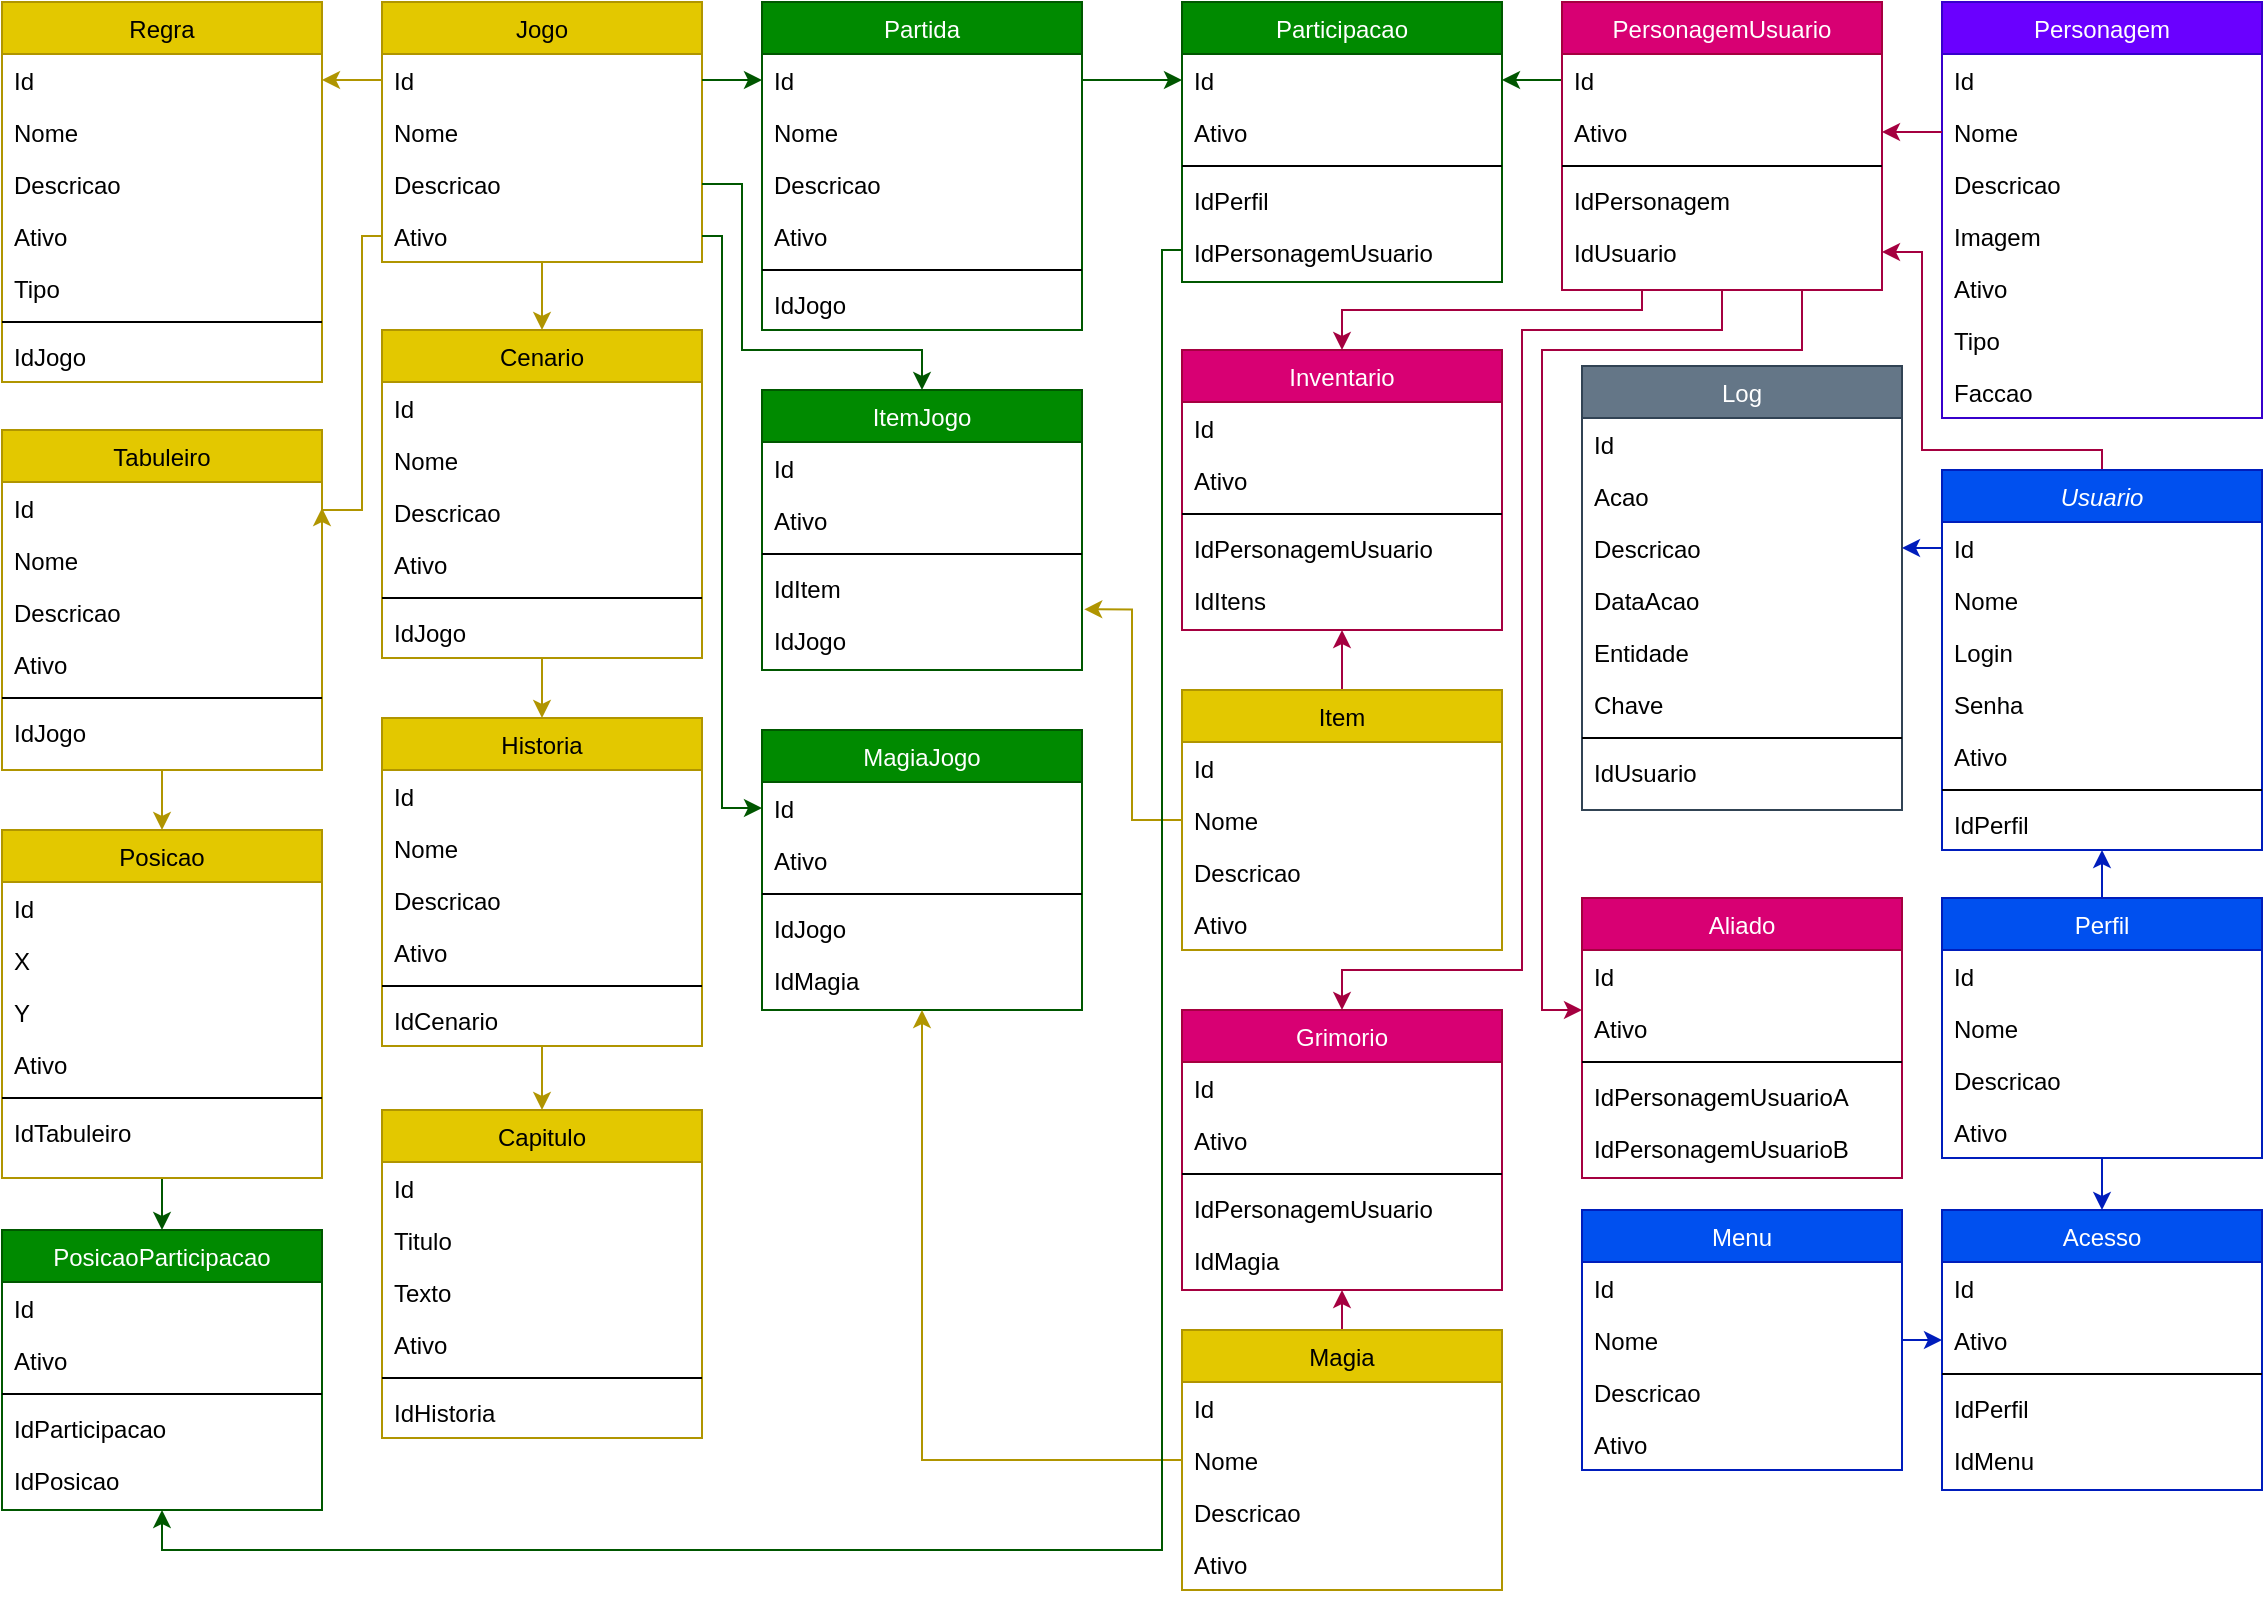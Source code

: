 <mxfile version="20.0.4" type="github">
  <diagram id="C5RBs43oDa-KdzZeNtuy" name="Page-1">
    <mxGraphModel dx="1422" dy="786" grid="1" gridSize="10" guides="1" tooltips="1" connect="1" arrows="1" fold="1" page="1" pageScale="1" pageWidth="1169" pageHeight="827" math="0" shadow="0">
      <root>
        <mxCell id="WIyWlLk6GJQsqaUBKTNV-0" />
        <mxCell id="WIyWlLk6GJQsqaUBKTNV-1" parent="WIyWlLk6GJQsqaUBKTNV-0" />
        <mxCell id="3Eek-vQP_P5qNKjfWXGU-21" style="edgeStyle=orthogonalEdgeStyle;rounded=0;orthogonalLoop=1;jettySize=auto;html=1;exitX=0.5;exitY=0;exitDx=0;exitDy=0;entryX=1;entryY=0.5;entryDx=0;entryDy=0;fillColor=#d80073;strokeColor=#A50040;" parent="WIyWlLk6GJQsqaUBKTNV-1" source="zkfFHV4jXpPFQw0GAbJ--0" target="3Eek-vQP_P5qNKjfWXGU-16" edge="1">
          <mxGeometry relative="1" as="geometry">
            <Array as="points">
              <mxPoint x="1070" y="240" />
              <mxPoint x="980" y="240" />
              <mxPoint x="980" y="141" />
            </Array>
          </mxGeometry>
        </mxCell>
        <mxCell id="zkfFHV4jXpPFQw0GAbJ--0" value="Usuario" style="swimlane;fontStyle=2;align=center;verticalAlign=top;childLayout=stackLayout;horizontal=1;startSize=26;horizontalStack=0;resizeParent=1;resizeLast=0;collapsible=1;marginBottom=0;rounded=0;shadow=0;strokeWidth=1;fillColor=#0050ef;strokeColor=#001DBC;fontColor=#ffffff;" parent="WIyWlLk6GJQsqaUBKTNV-1" vertex="1">
          <mxGeometry x="990" y="250" width="160" height="190" as="geometry">
            <mxRectangle x="30" y="30" width="160" height="26" as="alternateBounds" />
          </mxGeometry>
        </mxCell>
        <mxCell id="iDRcZ7ORiNhJ_wKit56K-0" value="Id" style="text;align=left;verticalAlign=top;spacingLeft=4;spacingRight=4;overflow=hidden;rotatable=0;points=[[0,0.5],[1,0.5]];portConstraint=eastwest;" parent="zkfFHV4jXpPFQw0GAbJ--0" vertex="1">
          <mxGeometry y="26" width="160" height="26" as="geometry" />
        </mxCell>
        <mxCell id="zkfFHV4jXpPFQw0GAbJ--1" value="Nome&#xa;" style="text;align=left;verticalAlign=top;spacingLeft=4;spacingRight=4;overflow=hidden;rotatable=0;points=[[0,0.5],[1,0.5]];portConstraint=eastwest;" parent="zkfFHV4jXpPFQw0GAbJ--0" vertex="1">
          <mxGeometry y="52" width="160" height="26" as="geometry" />
        </mxCell>
        <mxCell id="zkfFHV4jXpPFQw0GAbJ--2" value="Login" style="text;align=left;verticalAlign=top;spacingLeft=4;spacingRight=4;overflow=hidden;rotatable=0;points=[[0,0.5],[1,0.5]];portConstraint=eastwest;rounded=0;shadow=0;html=0;" parent="zkfFHV4jXpPFQw0GAbJ--0" vertex="1">
          <mxGeometry y="78" width="160" height="26" as="geometry" />
        </mxCell>
        <mxCell id="zkfFHV4jXpPFQw0GAbJ--3" value="Senha&#xa;" style="text;align=left;verticalAlign=top;spacingLeft=4;spacingRight=4;overflow=hidden;rotatable=0;points=[[0,0.5],[1,0.5]];portConstraint=eastwest;rounded=0;shadow=0;html=0;" parent="zkfFHV4jXpPFQw0GAbJ--0" vertex="1">
          <mxGeometry y="104" width="160" height="26" as="geometry" />
        </mxCell>
        <mxCell id="iDRcZ7ORiNhJ_wKit56K-29" value="Ativo" style="text;align=left;verticalAlign=top;spacingLeft=4;spacingRight=4;overflow=hidden;rotatable=0;points=[[0,0.5],[1,0.5]];portConstraint=eastwest;rounded=0;shadow=0;html=0;" parent="zkfFHV4jXpPFQw0GAbJ--0" vertex="1">
          <mxGeometry y="130" width="160" height="26" as="geometry" />
        </mxCell>
        <mxCell id="zkfFHV4jXpPFQw0GAbJ--4" value="" style="line;html=1;strokeWidth=1;align=left;verticalAlign=middle;spacingTop=-1;spacingLeft=3;spacingRight=3;rotatable=0;labelPosition=right;points=[];portConstraint=eastwest;" parent="zkfFHV4jXpPFQw0GAbJ--0" vertex="1">
          <mxGeometry y="156" width="160" height="8" as="geometry" />
        </mxCell>
        <mxCell id="iDRcZ7ORiNhJ_wKit56K-9" value="IdPerfil" style="text;align=left;verticalAlign=top;spacingLeft=4;spacingRight=4;overflow=hidden;rotatable=0;points=[[0,0.5],[1,0.5]];portConstraint=eastwest;rounded=0;shadow=0;html=0;" parent="zkfFHV4jXpPFQw0GAbJ--0" vertex="1">
          <mxGeometry y="164" width="160" height="22" as="geometry" />
        </mxCell>
        <mxCell id="iDRcZ7ORiNhJ_wKit56K-156" style="edgeStyle=orthogonalEdgeStyle;rounded=0;orthogonalLoop=1;jettySize=auto;html=1;exitX=1;exitY=0.5;exitDx=0;exitDy=0;entryX=0;entryY=0.5;entryDx=0;entryDy=0;fillColor=#0050ef;strokeColor=#001DBC;" parent="WIyWlLk6GJQsqaUBKTNV-1" source="zkfFHV4jXpPFQw0GAbJ--19" target="iDRcZ7ORiNhJ_wKit56K-93" edge="1">
          <mxGeometry relative="1" as="geometry" />
        </mxCell>
        <mxCell id="zkfFHV4jXpPFQw0GAbJ--17" value="Menu&#xa;&#xa;" style="swimlane;fontStyle=0;align=center;verticalAlign=top;childLayout=stackLayout;horizontal=1;startSize=26;horizontalStack=0;resizeParent=1;resizeLast=0;collapsible=1;marginBottom=0;rounded=0;shadow=0;strokeWidth=1;fillColor=#0050ef;strokeColor=#001DBC;fontColor=#ffffff;" parent="WIyWlLk6GJQsqaUBKTNV-1" vertex="1">
          <mxGeometry x="810" y="620" width="160" height="130" as="geometry">
            <mxRectangle x="550" y="140" width="160" height="26" as="alternateBounds" />
          </mxGeometry>
        </mxCell>
        <mxCell id="zkfFHV4jXpPFQw0GAbJ--18" value="Id" style="text;align=left;verticalAlign=top;spacingLeft=4;spacingRight=4;overflow=hidden;rotatable=0;points=[[0,0.5],[1,0.5]];portConstraint=eastwest;" parent="zkfFHV4jXpPFQw0GAbJ--17" vertex="1">
          <mxGeometry y="26" width="160" height="26" as="geometry" />
        </mxCell>
        <mxCell id="zkfFHV4jXpPFQw0GAbJ--19" value="Nome" style="text;align=left;verticalAlign=top;spacingLeft=4;spacingRight=4;overflow=hidden;rotatable=0;points=[[0,0.5],[1,0.5]];portConstraint=eastwest;rounded=0;shadow=0;html=0;" parent="zkfFHV4jXpPFQw0GAbJ--17" vertex="1">
          <mxGeometry y="52" width="160" height="26" as="geometry" />
        </mxCell>
        <mxCell id="zkfFHV4jXpPFQw0GAbJ--20" value="Descricao" style="text;align=left;verticalAlign=top;spacingLeft=4;spacingRight=4;overflow=hidden;rotatable=0;points=[[0,0.5],[1,0.5]];portConstraint=eastwest;rounded=0;shadow=0;html=0;" parent="zkfFHV4jXpPFQw0GAbJ--17" vertex="1">
          <mxGeometry y="78" width="160" height="26" as="geometry" />
        </mxCell>
        <mxCell id="iDRcZ7ORiNhJ_wKit56K-31" value="Ativo" style="text;align=left;verticalAlign=top;spacingLeft=4;spacingRight=4;overflow=hidden;rotatable=0;points=[[0,0.5],[1,0.5]];portConstraint=eastwest;rounded=0;shadow=0;html=0;" parent="zkfFHV4jXpPFQw0GAbJ--17" vertex="1">
          <mxGeometry y="104" width="160" height="26" as="geometry" />
        </mxCell>
        <mxCell id="iDRcZ7ORiNhJ_wKit56K-143" style="edgeStyle=orthogonalEdgeStyle;rounded=0;orthogonalLoop=1;jettySize=auto;html=1;exitX=0.5;exitY=1;exitDx=0;exitDy=0;entryX=0.5;entryY=0;entryDx=0;entryDy=0;fillColor=#0050ef;strokeColor=#001DBC;" parent="WIyWlLk6GJQsqaUBKTNV-1" source="iDRcZ7ORiNhJ_wKit56K-1" target="iDRcZ7ORiNhJ_wKit56K-15" edge="1">
          <mxGeometry relative="1" as="geometry" />
        </mxCell>
        <mxCell id="iDRcZ7ORiNhJ_wKit56K-1" value="Perfil" style="swimlane;fontStyle=0;align=center;verticalAlign=top;childLayout=stackLayout;horizontal=1;startSize=26;horizontalStack=0;resizeParent=1;resizeLast=0;collapsible=1;marginBottom=0;rounded=0;shadow=0;strokeWidth=1;fillColor=#0050ef;strokeColor=#001DBC;fontColor=#ffffff;" parent="WIyWlLk6GJQsqaUBKTNV-1" vertex="1">
          <mxGeometry x="990" y="464" width="160" height="130" as="geometry">
            <mxRectangle x="550" y="140" width="160" height="26" as="alternateBounds" />
          </mxGeometry>
        </mxCell>
        <mxCell id="iDRcZ7ORiNhJ_wKit56K-2" value="Id" style="text;align=left;verticalAlign=top;spacingLeft=4;spacingRight=4;overflow=hidden;rotatable=0;points=[[0,0.5],[1,0.5]];portConstraint=eastwest;" parent="iDRcZ7ORiNhJ_wKit56K-1" vertex="1">
          <mxGeometry y="26" width="160" height="26" as="geometry" />
        </mxCell>
        <mxCell id="iDRcZ7ORiNhJ_wKit56K-3" value="Nome" style="text;align=left;verticalAlign=top;spacingLeft=4;spacingRight=4;overflow=hidden;rotatable=0;points=[[0,0.5],[1,0.5]];portConstraint=eastwest;rounded=0;shadow=0;html=0;" parent="iDRcZ7ORiNhJ_wKit56K-1" vertex="1">
          <mxGeometry y="52" width="160" height="26" as="geometry" />
        </mxCell>
        <mxCell id="iDRcZ7ORiNhJ_wKit56K-4" value="Descricao" style="text;align=left;verticalAlign=top;spacingLeft=4;spacingRight=4;overflow=hidden;rotatable=0;points=[[0,0.5],[1,0.5]];portConstraint=eastwest;rounded=0;shadow=0;html=0;" parent="iDRcZ7ORiNhJ_wKit56K-1" vertex="1">
          <mxGeometry y="78" width="160" height="26" as="geometry" />
        </mxCell>
        <mxCell id="iDRcZ7ORiNhJ_wKit56K-33" value="Ativo" style="text;align=left;verticalAlign=top;spacingLeft=4;spacingRight=4;overflow=hidden;rotatable=0;points=[[0,0.5],[1,0.5]];portConstraint=eastwest;rounded=0;shadow=0;html=0;" parent="iDRcZ7ORiNhJ_wKit56K-1" vertex="1">
          <mxGeometry y="104" width="160" height="26" as="geometry" />
        </mxCell>
        <mxCell id="iDRcZ7ORiNhJ_wKit56K-7" value="" style="endArrow=classic;html=1;rounded=0;exitX=0.5;exitY=0;exitDx=0;exitDy=0;entryX=0.5;entryY=1;entryDx=0;entryDy=0;fillColor=#0050ef;strokeColor=#001DBC;" parent="WIyWlLk6GJQsqaUBKTNV-1" source="iDRcZ7ORiNhJ_wKit56K-1" target="zkfFHV4jXpPFQw0GAbJ--0" edge="1">
          <mxGeometry width="50" height="50" relative="1" as="geometry">
            <mxPoint x="1110" y="540" as="sourcePoint" />
            <mxPoint x="1160" y="490" as="targetPoint" />
          </mxGeometry>
        </mxCell>
        <mxCell id="iDRcZ7ORiNhJ_wKit56K-15" value="Acesso" style="swimlane;fontStyle=0;align=center;verticalAlign=top;childLayout=stackLayout;horizontal=1;startSize=26;horizontalStack=0;resizeParent=1;resizeLast=0;collapsible=1;marginBottom=0;rounded=0;shadow=0;strokeWidth=1;fillColor=#0050ef;strokeColor=#001DBC;fontColor=#ffffff;" parent="WIyWlLk6GJQsqaUBKTNV-1" vertex="1">
          <mxGeometry x="990" y="620" width="160" height="140" as="geometry">
            <mxRectangle x="550" y="140" width="160" height="26" as="alternateBounds" />
          </mxGeometry>
        </mxCell>
        <mxCell id="iDRcZ7ORiNhJ_wKit56K-17" value="Id" style="text;align=left;verticalAlign=top;spacingLeft=4;spacingRight=4;overflow=hidden;rotatable=0;points=[[0,0.5],[1,0.5]];portConstraint=eastwest;rounded=0;shadow=0;html=0;" parent="iDRcZ7ORiNhJ_wKit56K-15" vertex="1">
          <mxGeometry y="26" width="160" height="26" as="geometry" />
        </mxCell>
        <mxCell id="iDRcZ7ORiNhJ_wKit56K-93" value="Ativo" style="text;align=left;verticalAlign=top;spacingLeft=4;spacingRight=4;overflow=hidden;rotatable=0;points=[[0,0.5],[1,0.5]];portConstraint=eastwest;rounded=0;shadow=0;html=0;" parent="iDRcZ7ORiNhJ_wKit56K-15" vertex="1">
          <mxGeometry y="52" width="160" height="26" as="geometry" />
        </mxCell>
        <mxCell id="iDRcZ7ORiNhJ_wKit56K-96" value="" style="line;html=1;strokeWidth=1;align=left;verticalAlign=middle;spacingTop=-1;spacingLeft=3;spacingRight=3;rotatable=0;labelPosition=right;points=[];portConstraint=eastwest;" parent="iDRcZ7ORiNhJ_wKit56K-15" vertex="1">
          <mxGeometry y="78" width="160" height="8" as="geometry" />
        </mxCell>
        <mxCell id="iDRcZ7ORiNhJ_wKit56K-94" value="IdPerfil" style="text;align=left;verticalAlign=top;spacingLeft=4;spacingRight=4;overflow=hidden;rotatable=0;points=[[0,0.5],[1,0.5]];portConstraint=eastwest;rounded=0;shadow=0;html=0;" parent="iDRcZ7ORiNhJ_wKit56K-15" vertex="1">
          <mxGeometry y="86" width="160" height="26" as="geometry" />
        </mxCell>
        <mxCell id="iDRcZ7ORiNhJ_wKit56K-95" value="IdMenu" style="text;align=left;verticalAlign=top;spacingLeft=4;spacingRight=4;overflow=hidden;rotatable=0;points=[[0,0.5],[1,0.5]];portConstraint=eastwest;rounded=0;shadow=0;html=0;" parent="iDRcZ7ORiNhJ_wKit56K-15" vertex="1">
          <mxGeometry y="112" width="160" height="26" as="geometry" />
        </mxCell>
        <mxCell id="iDRcZ7ORiNhJ_wKit56K-132" style="edgeStyle=orthogonalEdgeStyle;rounded=0;orthogonalLoop=1;jettySize=auto;html=1;exitX=0.5;exitY=1;exitDx=0;exitDy=0;entryX=0.5;entryY=0;entryDx=0;entryDy=0;fillColor=#e3c800;strokeColor=#B09500;" parent="WIyWlLk6GJQsqaUBKTNV-1" source="iDRcZ7ORiNhJ_wKit56K-24" target="iDRcZ7ORiNhJ_wKit56K-67" edge="1">
          <mxGeometry relative="1" as="geometry" />
        </mxCell>
        <mxCell id="iDRcZ7ORiNhJ_wKit56K-24" value="Jogo" style="swimlane;fontStyle=0;align=center;verticalAlign=top;childLayout=stackLayout;horizontal=1;startSize=26;horizontalStack=0;resizeParent=1;resizeLast=0;collapsible=1;marginBottom=0;rounded=0;shadow=0;strokeWidth=1;fillColor=#e3c800;strokeColor=#B09500;fontColor=#000000;" parent="WIyWlLk6GJQsqaUBKTNV-1" vertex="1">
          <mxGeometry x="210" y="16" width="160" height="130" as="geometry">
            <mxRectangle x="550" y="140" width="160" height="26" as="alternateBounds" />
          </mxGeometry>
        </mxCell>
        <mxCell id="iDRcZ7ORiNhJ_wKit56K-25" value="Id" style="text;align=left;verticalAlign=top;spacingLeft=4;spacingRight=4;overflow=hidden;rotatable=0;points=[[0,0.5],[1,0.5]];portConstraint=eastwest;rounded=0;shadow=0;html=0;" parent="iDRcZ7ORiNhJ_wKit56K-24" vertex="1">
          <mxGeometry y="26" width="160" height="26" as="geometry" />
        </mxCell>
        <mxCell id="iDRcZ7ORiNhJ_wKit56K-26" value="Nome" style="text;align=left;verticalAlign=top;spacingLeft=4;spacingRight=4;overflow=hidden;rotatable=0;points=[[0,0.5],[1,0.5]];portConstraint=eastwest;rounded=0;shadow=0;html=0;" parent="iDRcZ7ORiNhJ_wKit56K-24" vertex="1">
          <mxGeometry y="52" width="160" height="26" as="geometry" />
        </mxCell>
        <mxCell id="iDRcZ7ORiNhJ_wKit56K-27" value="Descricao" style="text;align=left;verticalAlign=top;spacingLeft=4;spacingRight=4;overflow=hidden;rotatable=0;points=[[0,0.5],[1,0.5]];portConstraint=eastwest;rounded=0;shadow=0;html=0;" parent="iDRcZ7ORiNhJ_wKit56K-24" vertex="1">
          <mxGeometry y="78" width="160" height="26" as="geometry" />
        </mxCell>
        <mxCell id="iDRcZ7ORiNhJ_wKit56K-35" value="Ativo" style="text;align=left;verticalAlign=top;spacingLeft=4;spacingRight=4;overflow=hidden;rotatable=0;points=[[0,0.5],[1,0.5]];portConstraint=eastwest;rounded=0;shadow=0;html=0;" parent="iDRcZ7ORiNhJ_wKit56K-24" vertex="1">
          <mxGeometry y="104" width="160" height="26" as="geometry" />
        </mxCell>
        <mxCell id="3Eek-vQP_P5qNKjfWXGU-9" style="edgeStyle=orthogonalEdgeStyle;rounded=0;orthogonalLoop=1;jettySize=auto;html=1;exitX=0.75;exitY=1;exitDx=0;exitDy=0;fillColor=#d80073;strokeColor=#A50040;" parent="WIyWlLk6GJQsqaUBKTNV-1" source="3Eek-vQP_P5qNKjfWXGU-11" target="3Eek-vQP_P5qNKjfWXGU-0" edge="1">
          <mxGeometry relative="1" as="geometry">
            <Array as="points">
              <mxPoint x="920" y="190" />
              <mxPoint x="790" y="190" />
              <mxPoint x="790" y="520" />
            </Array>
          </mxGeometry>
        </mxCell>
        <mxCell id="iDRcZ7ORiNhJ_wKit56K-36" value="Personagem" style="swimlane;fontStyle=0;align=center;verticalAlign=top;childLayout=stackLayout;horizontal=1;startSize=26;horizontalStack=0;resizeParent=1;resizeLast=0;collapsible=1;marginBottom=0;rounded=0;shadow=0;strokeWidth=1;fillColor=#6a00ff;strokeColor=#3700CC;fontColor=#ffffff;" parent="WIyWlLk6GJQsqaUBKTNV-1" vertex="1">
          <mxGeometry x="990" y="16" width="160" height="208" as="geometry">
            <mxRectangle x="550" y="140" width="160" height="26" as="alternateBounds" />
          </mxGeometry>
        </mxCell>
        <mxCell id="iDRcZ7ORiNhJ_wKit56K-37" value="Id" style="text;align=left;verticalAlign=top;spacingLeft=4;spacingRight=4;overflow=hidden;rotatable=0;points=[[0,0.5],[1,0.5]];portConstraint=eastwest;rounded=0;shadow=0;html=0;" parent="iDRcZ7ORiNhJ_wKit56K-36" vertex="1">
          <mxGeometry y="26" width="160" height="26" as="geometry" />
        </mxCell>
        <mxCell id="iDRcZ7ORiNhJ_wKit56K-38" value="Nome" style="text;align=left;verticalAlign=top;spacingLeft=4;spacingRight=4;overflow=hidden;rotatable=0;points=[[0,0.5],[1,0.5]];portConstraint=eastwest;rounded=0;shadow=0;html=0;" parent="iDRcZ7ORiNhJ_wKit56K-36" vertex="1">
          <mxGeometry y="52" width="160" height="26" as="geometry" />
        </mxCell>
        <mxCell id="iDRcZ7ORiNhJ_wKit56K-39" value="Descricao" style="text;align=left;verticalAlign=top;spacingLeft=4;spacingRight=4;overflow=hidden;rotatable=0;points=[[0,0.5],[1,0.5]];portConstraint=eastwest;rounded=0;shadow=0;html=0;" parent="iDRcZ7ORiNhJ_wKit56K-36" vertex="1">
          <mxGeometry y="78" width="160" height="26" as="geometry" />
        </mxCell>
        <mxCell id="iDRcZ7ORiNhJ_wKit56K-41" value="Imagem" style="text;align=left;verticalAlign=top;spacingLeft=4;spacingRight=4;overflow=hidden;rotatable=0;points=[[0,0.5],[1,0.5]];portConstraint=eastwest;rounded=0;shadow=0;html=0;" parent="iDRcZ7ORiNhJ_wKit56K-36" vertex="1">
          <mxGeometry y="104" width="160" height="26" as="geometry" />
        </mxCell>
        <mxCell id="iDRcZ7ORiNhJ_wKit56K-137" value="Ativo" style="text;align=left;verticalAlign=top;spacingLeft=4;spacingRight=4;overflow=hidden;rotatable=0;points=[[0,0.5],[1,0.5]];portConstraint=eastwest;rounded=0;shadow=0;html=0;" parent="iDRcZ7ORiNhJ_wKit56K-36" vertex="1">
          <mxGeometry y="130" width="160" height="26" as="geometry" />
        </mxCell>
        <mxCell id="3Eek-vQP_P5qNKjfWXGU-6" value="Tipo" style="text;align=left;verticalAlign=top;spacingLeft=4;spacingRight=4;overflow=hidden;rotatable=0;points=[[0,0.5],[1,0.5]];portConstraint=eastwest;rounded=0;shadow=0;html=0;" parent="iDRcZ7ORiNhJ_wKit56K-36" vertex="1">
          <mxGeometry y="156" width="160" height="26" as="geometry" />
        </mxCell>
        <mxCell id="3Eek-vQP_P5qNKjfWXGU-28" value="Faccao" style="text;align=left;verticalAlign=top;spacingLeft=4;spacingRight=4;overflow=hidden;rotatable=0;points=[[0,0.5],[1,0.5]];portConstraint=eastwest;rounded=0;shadow=0;html=0;" parent="iDRcZ7ORiNhJ_wKit56K-36" vertex="1">
          <mxGeometry y="182" width="160" height="26" as="geometry" />
        </mxCell>
        <mxCell id="iDRcZ7ORiNhJ_wKit56K-241" style="edgeStyle=orthogonalEdgeStyle;rounded=0;orthogonalLoop=1;jettySize=auto;html=1;exitX=0.5;exitY=1;exitDx=0;exitDy=0;entryX=0.5;entryY=0;entryDx=0;entryDy=0;fillColor=#e3c800;strokeColor=#B09500;" parent="WIyWlLk6GJQsqaUBKTNV-1" source="iDRcZ7ORiNhJ_wKit56K-42" target="iDRcZ7ORiNhJ_wKit56K-234" edge="1">
          <mxGeometry relative="1" as="geometry" />
        </mxCell>
        <mxCell id="iDRcZ7ORiNhJ_wKit56K-42" value="Tabuleiro" style="swimlane;fontStyle=0;align=center;verticalAlign=top;childLayout=stackLayout;horizontal=1;startSize=26;horizontalStack=0;resizeParent=1;resizeLast=0;collapsible=1;marginBottom=0;rounded=0;shadow=0;strokeWidth=1;fillColor=#e3c800;strokeColor=#B09500;fontColor=#000000;" parent="WIyWlLk6GJQsqaUBKTNV-1" vertex="1">
          <mxGeometry x="20" y="230" width="160" height="170" as="geometry">
            <mxRectangle x="550" y="140" width="160" height="26" as="alternateBounds" />
          </mxGeometry>
        </mxCell>
        <mxCell id="iDRcZ7ORiNhJ_wKit56K-43" value="Id" style="text;align=left;verticalAlign=top;spacingLeft=4;spacingRight=4;overflow=hidden;rotatable=0;points=[[0,0.5],[1,0.5]];portConstraint=eastwest;rounded=0;shadow=0;html=0;" parent="iDRcZ7ORiNhJ_wKit56K-42" vertex="1">
          <mxGeometry y="26" width="160" height="26" as="geometry" />
        </mxCell>
        <mxCell id="iDRcZ7ORiNhJ_wKit56K-44" value="Nome" style="text;align=left;verticalAlign=top;spacingLeft=4;spacingRight=4;overflow=hidden;rotatable=0;points=[[0,0.5],[1,0.5]];portConstraint=eastwest;rounded=0;shadow=0;html=0;" parent="iDRcZ7ORiNhJ_wKit56K-42" vertex="1">
          <mxGeometry y="52" width="160" height="26" as="geometry" />
        </mxCell>
        <mxCell id="iDRcZ7ORiNhJ_wKit56K-45" value="Descricao" style="text;align=left;verticalAlign=top;spacingLeft=4;spacingRight=4;overflow=hidden;rotatable=0;points=[[0,0.5],[1,0.5]];portConstraint=eastwest;rounded=0;shadow=0;html=0;" parent="iDRcZ7ORiNhJ_wKit56K-42" vertex="1">
          <mxGeometry y="78" width="160" height="26" as="geometry" />
        </mxCell>
        <mxCell id="iDRcZ7ORiNhJ_wKit56K-47" value="Ativo" style="text;align=left;verticalAlign=top;spacingLeft=4;spacingRight=4;overflow=hidden;rotatable=0;points=[[0,0.5],[1,0.5]];portConstraint=eastwest;rounded=0;shadow=0;html=0;" parent="iDRcZ7ORiNhJ_wKit56K-42" vertex="1">
          <mxGeometry y="104" width="160" height="26" as="geometry" />
        </mxCell>
        <mxCell id="iDRcZ7ORiNhJ_wKit56K-86" value="" style="line;html=1;strokeWidth=1;align=left;verticalAlign=middle;spacingTop=-1;spacingLeft=3;spacingRight=3;rotatable=0;labelPosition=right;points=[];portConstraint=eastwest;" parent="iDRcZ7ORiNhJ_wKit56K-42" vertex="1">
          <mxGeometry y="130" width="160" height="8" as="geometry" />
        </mxCell>
        <mxCell id="iDRcZ7ORiNhJ_wKit56K-85" value="IdJogo&#xa;" style="text;align=left;verticalAlign=top;spacingLeft=4;spacingRight=4;overflow=hidden;rotatable=0;points=[[0,0.5],[1,0.5]];portConstraint=eastwest;rounded=0;shadow=0;html=0;" parent="iDRcZ7ORiNhJ_wKit56K-42" vertex="1">
          <mxGeometry y="138" width="160" height="26" as="geometry" />
        </mxCell>
        <mxCell id="iDRcZ7ORiNhJ_wKit56K-134" style="edgeStyle=orthogonalEdgeStyle;rounded=0;orthogonalLoop=1;jettySize=auto;html=1;exitX=0.5;exitY=0;exitDx=0;exitDy=0;entryX=0.5;entryY=1;entryDx=0;entryDy=0;fillColor=#d80073;strokeColor=#A50040;" parent="WIyWlLk6GJQsqaUBKTNV-1" source="iDRcZ7ORiNhJ_wKit56K-48" target="iDRcZ7ORiNhJ_wKit56K-108" edge="1">
          <mxGeometry relative="1" as="geometry" />
        </mxCell>
        <mxCell id="iDRcZ7ORiNhJ_wKit56K-48" value="Magia" style="swimlane;fontStyle=0;align=center;verticalAlign=top;childLayout=stackLayout;horizontal=1;startSize=26;horizontalStack=0;resizeParent=1;resizeLast=0;collapsible=1;marginBottom=0;rounded=0;shadow=0;strokeWidth=1;fillColor=#e3c800;strokeColor=#B09500;fontColor=#000000;" parent="WIyWlLk6GJQsqaUBKTNV-1" vertex="1">
          <mxGeometry x="610" y="680" width="160" height="130" as="geometry">
            <mxRectangle x="550" y="140" width="160" height="26" as="alternateBounds" />
          </mxGeometry>
        </mxCell>
        <mxCell id="iDRcZ7ORiNhJ_wKit56K-49" value="Id" style="text;align=left;verticalAlign=top;spacingLeft=4;spacingRight=4;overflow=hidden;rotatable=0;points=[[0,0.5],[1,0.5]];portConstraint=eastwest;rounded=0;shadow=0;html=0;" parent="iDRcZ7ORiNhJ_wKit56K-48" vertex="1">
          <mxGeometry y="26" width="160" height="26" as="geometry" />
        </mxCell>
        <mxCell id="iDRcZ7ORiNhJ_wKit56K-50" value="Nome" style="text;align=left;verticalAlign=top;spacingLeft=4;spacingRight=4;overflow=hidden;rotatable=0;points=[[0,0.5],[1,0.5]];portConstraint=eastwest;rounded=0;shadow=0;html=0;" parent="iDRcZ7ORiNhJ_wKit56K-48" vertex="1">
          <mxGeometry y="52" width="160" height="26" as="geometry" />
        </mxCell>
        <mxCell id="iDRcZ7ORiNhJ_wKit56K-51" value="Descricao" style="text;align=left;verticalAlign=top;spacingLeft=4;spacingRight=4;overflow=hidden;rotatable=0;points=[[0,0.5],[1,0.5]];portConstraint=eastwest;rounded=0;shadow=0;html=0;" parent="iDRcZ7ORiNhJ_wKit56K-48" vertex="1">
          <mxGeometry y="78" width="160" height="26" as="geometry" />
        </mxCell>
        <mxCell id="iDRcZ7ORiNhJ_wKit56K-53" value="Ativo" style="text;align=left;verticalAlign=top;spacingLeft=4;spacingRight=4;overflow=hidden;rotatable=0;points=[[0,0.5],[1,0.5]];portConstraint=eastwest;rounded=0;shadow=0;html=0;" parent="iDRcZ7ORiNhJ_wKit56K-48" vertex="1">
          <mxGeometry y="104" width="160" height="26" as="geometry" />
        </mxCell>
        <mxCell id="iDRcZ7ORiNhJ_wKit56K-54" value="Regra" style="swimlane;fontStyle=0;align=center;verticalAlign=top;childLayout=stackLayout;horizontal=1;startSize=26;horizontalStack=0;resizeParent=1;resizeLast=0;collapsible=1;marginBottom=0;rounded=0;shadow=0;strokeWidth=1;fillColor=#e3c800;strokeColor=#B09500;fontColor=#000000;" parent="WIyWlLk6GJQsqaUBKTNV-1" vertex="1">
          <mxGeometry x="20" y="16" width="160" height="190" as="geometry">
            <mxRectangle x="550" y="140" width="160" height="26" as="alternateBounds" />
          </mxGeometry>
        </mxCell>
        <mxCell id="iDRcZ7ORiNhJ_wKit56K-55" value="Id" style="text;align=left;verticalAlign=top;spacingLeft=4;spacingRight=4;overflow=hidden;rotatable=0;points=[[0,0.5],[1,0.5]];portConstraint=eastwest;rounded=0;shadow=0;html=0;" parent="iDRcZ7ORiNhJ_wKit56K-54" vertex="1">
          <mxGeometry y="26" width="160" height="26" as="geometry" />
        </mxCell>
        <mxCell id="iDRcZ7ORiNhJ_wKit56K-56" value="Nome" style="text;align=left;verticalAlign=top;spacingLeft=4;spacingRight=4;overflow=hidden;rotatable=0;points=[[0,0.5],[1,0.5]];portConstraint=eastwest;rounded=0;shadow=0;html=0;" parent="iDRcZ7ORiNhJ_wKit56K-54" vertex="1">
          <mxGeometry y="52" width="160" height="26" as="geometry" />
        </mxCell>
        <mxCell id="iDRcZ7ORiNhJ_wKit56K-57" value="Descricao" style="text;align=left;verticalAlign=top;spacingLeft=4;spacingRight=4;overflow=hidden;rotatable=0;points=[[0,0.5],[1,0.5]];portConstraint=eastwest;rounded=0;shadow=0;html=0;" parent="iDRcZ7ORiNhJ_wKit56K-54" vertex="1">
          <mxGeometry y="78" width="160" height="26" as="geometry" />
        </mxCell>
        <mxCell id="iDRcZ7ORiNhJ_wKit56K-59" value="Ativo" style="text;align=left;verticalAlign=top;spacingLeft=4;spacingRight=4;overflow=hidden;rotatable=0;points=[[0,0.5],[1,0.5]];portConstraint=eastwest;rounded=0;shadow=0;html=0;" parent="iDRcZ7ORiNhJ_wKit56K-54" vertex="1">
          <mxGeometry y="104" width="160" height="26" as="geometry" />
        </mxCell>
        <mxCell id="3Eek-vQP_P5qNKjfWXGU-10" value="Tipo" style="text;align=left;verticalAlign=top;spacingLeft=4;spacingRight=4;overflow=hidden;rotatable=0;points=[[0,0.5],[1,0.5]];portConstraint=eastwest;rounded=0;shadow=0;html=0;" parent="iDRcZ7ORiNhJ_wKit56K-54" vertex="1">
          <mxGeometry y="130" width="160" height="26" as="geometry" />
        </mxCell>
        <mxCell id="iDRcZ7ORiNhJ_wKit56K-154" value="" style="line;html=1;strokeWidth=1;align=left;verticalAlign=middle;spacingTop=-1;spacingLeft=3;spacingRight=3;rotatable=0;labelPosition=right;points=[];portConstraint=eastwest;" parent="iDRcZ7ORiNhJ_wKit56K-54" vertex="1">
          <mxGeometry y="156" width="160" height="8" as="geometry" />
        </mxCell>
        <mxCell id="iDRcZ7ORiNhJ_wKit56K-233" value="IdJogo&#xa;" style="text;align=left;verticalAlign=top;spacingLeft=4;spacingRight=4;overflow=hidden;rotatable=0;points=[[0,0.5],[1,0.5]];portConstraint=eastwest;rounded=0;shadow=0;html=0;" parent="iDRcZ7ORiNhJ_wKit56K-54" vertex="1">
          <mxGeometry y="164" width="160" height="26" as="geometry" />
        </mxCell>
        <mxCell id="iDRcZ7ORiNhJ_wKit56K-116" style="edgeStyle=orthogonalEdgeStyle;rounded=0;orthogonalLoop=1;jettySize=auto;html=1;exitX=0.5;exitY=1;exitDx=0;exitDy=0;entryX=0.5;entryY=0;entryDx=0;entryDy=0;fillColor=#e3c800;strokeColor=#B09500;" parent="WIyWlLk6GJQsqaUBKTNV-1" source="iDRcZ7ORiNhJ_wKit56K-67" target="iDRcZ7ORiNhJ_wKit56K-73" edge="1">
          <mxGeometry relative="1" as="geometry" />
        </mxCell>
        <mxCell id="iDRcZ7ORiNhJ_wKit56K-67" value="Cenario" style="swimlane;fontStyle=0;align=center;verticalAlign=top;childLayout=stackLayout;horizontal=1;startSize=26;horizontalStack=0;resizeParent=1;resizeLast=0;collapsible=1;marginBottom=0;rounded=0;shadow=0;strokeWidth=1;fillColor=#e3c800;strokeColor=#B09500;fontColor=#000000;" parent="WIyWlLk6GJQsqaUBKTNV-1" vertex="1">
          <mxGeometry x="210" y="180" width="160" height="164" as="geometry">
            <mxRectangle x="550" y="140" width="160" height="26" as="alternateBounds" />
          </mxGeometry>
        </mxCell>
        <mxCell id="iDRcZ7ORiNhJ_wKit56K-68" value="Id" style="text;align=left;verticalAlign=top;spacingLeft=4;spacingRight=4;overflow=hidden;rotatable=0;points=[[0,0.5],[1,0.5]];portConstraint=eastwest;rounded=0;shadow=0;html=0;" parent="iDRcZ7ORiNhJ_wKit56K-67" vertex="1">
          <mxGeometry y="26" width="160" height="26" as="geometry" />
        </mxCell>
        <mxCell id="iDRcZ7ORiNhJ_wKit56K-69" value="Nome" style="text;align=left;verticalAlign=top;spacingLeft=4;spacingRight=4;overflow=hidden;rotatable=0;points=[[0,0.5],[1,0.5]];portConstraint=eastwest;rounded=0;shadow=0;html=0;" parent="iDRcZ7ORiNhJ_wKit56K-67" vertex="1">
          <mxGeometry y="52" width="160" height="26" as="geometry" />
        </mxCell>
        <mxCell id="iDRcZ7ORiNhJ_wKit56K-70" value="Descricao" style="text;align=left;verticalAlign=top;spacingLeft=4;spacingRight=4;overflow=hidden;rotatable=0;points=[[0,0.5],[1,0.5]];portConstraint=eastwest;rounded=0;shadow=0;html=0;" parent="iDRcZ7ORiNhJ_wKit56K-67" vertex="1">
          <mxGeometry y="78" width="160" height="26" as="geometry" />
        </mxCell>
        <mxCell id="iDRcZ7ORiNhJ_wKit56K-72" value="Ativo" style="text;align=left;verticalAlign=top;spacingLeft=4;spacingRight=4;overflow=hidden;rotatable=0;points=[[0,0.5],[1,0.5]];portConstraint=eastwest;rounded=0;shadow=0;html=0;" parent="iDRcZ7ORiNhJ_wKit56K-67" vertex="1">
          <mxGeometry y="104" width="160" height="26" as="geometry" />
        </mxCell>
        <mxCell id="iDRcZ7ORiNhJ_wKit56K-120" value="" style="line;html=1;strokeWidth=1;align=left;verticalAlign=middle;spacingTop=-1;spacingLeft=3;spacingRight=3;rotatable=0;labelPosition=right;points=[];portConstraint=eastwest;" parent="iDRcZ7ORiNhJ_wKit56K-67" vertex="1">
          <mxGeometry y="130" width="160" height="8" as="geometry" />
        </mxCell>
        <mxCell id="iDRcZ7ORiNhJ_wKit56K-121" value="IdJogo&#xa;" style="text;align=left;verticalAlign=top;spacingLeft=4;spacingRight=4;overflow=hidden;rotatable=0;points=[[0,0.5],[1,0.5]];portConstraint=eastwest;rounded=0;shadow=0;html=0;" parent="iDRcZ7ORiNhJ_wKit56K-67" vertex="1">
          <mxGeometry y="138" width="160" height="26" as="geometry" />
        </mxCell>
        <mxCell id="iDRcZ7ORiNhJ_wKit56K-208" value="" style="edgeStyle=orthogonalEdgeStyle;rounded=0;orthogonalLoop=1;jettySize=auto;html=1;entryX=0.5;entryY=0;entryDx=0;entryDy=0;fillColor=#e3c800;strokeColor=#B09500;" parent="WIyWlLk6GJQsqaUBKTNV-1" source="iDRcZ7ORiNhJ_wKit56K-73" target="iDRcZ7ORiNhJ_wKit56K-79" edge="1">
          <mxGeometry relative="1" as="geometry" />
        </mxCell>
        <mxCell id="iDRcZ7ORiNhJ_wKit56K-73" value="Historia" style="swimlane;fontStyle=0;align=center;verticalAlign=top;childLayout=stackLayout;horizontal=1;startSize=26;horizontalStack=0;resizeParent=1;resizeLast=0;collapsible=1;marginBottom=0;rounded=0;shadow=0;strokeWidth=1;fillColor=#e3c800;strokeColor=#B09500;fontColor=#000000;" parent="WIyWlLk6GJQsqaUBKTNV-1" vertex="1">
          <mxGeometry x="210" y="374" width="160" height="164" as="geometry">
            <mxRectangle x="550" y="140" width="160" height="26" as="alternateBounds" />
          </mxGeometry>
        </mxCell>
        <mxCell id="iDRcZ7ORiNhJ_wKit56K-74" value="Id" style="text;align=left;verticalAlign=top;spacingLeft=4;spacingRight=4;overflow=hidden;rotatable=0;points=[[0,0.5],[1,0.5]];portConstraint=eastwest;rounded=0;shadow=0;html=0;" parent="iDRcZ7ORiNhJ_wKit56K-73" vertex="1">
          <mxGeometry y="26" width="160" height="26" as="geometry" />
        </mxCell>
        <mxCell id="iDRcZ7ORiNhJ_wKit56K-75" value="Nome" style="text;align=left;verticalAlign=top;spacingLeft=4;spacingRight=4;overflow=hidden;rotatable=0;points=[[0,0.5],[1,0.5]];portConstraint=eastwest;rounded=0;shadow=0;html=0;" parent="iDRcZ7ORiNhJ_wKit56K-73" vertex="1">
          <mxGeometry y="52" width="160" height="26" as="geometry" />
        </mxCell>
        <mxCell id="iDRcZ7ORiNhJ_wKit56K-76" value="Descricao" style="text;align=left;verticalAlign=top;spacingLeft=4;spacingRight=4;overflow=hidden;rotatable=0;points=[[0,0.5],[1,0.5]];portConstraint=eastwest;rounded=0;shadow=0;html=0;" parent="iDRcZ7ORiNhJ_wKit56K-73" vertex="1">
          <mxGeometry y="78" width="160" height="26" as="geometry" />
        </mxCell>
        <mxCell id="iDRcZ7ORiNhJ_wKit56K-78" value="Ativo" style="text;align=left;verticalAlign=top;spacingLeft=4;spacingRight=4;overflow=hidden;rotatable=0;points=[[0,0.5],[1,0.5]];portConstraint=eastwest;rounded=0;shadow=0;html=0;" parent="iDRcZ7ORiNhJ_wKit56K-73" vertex="1">
          <mxGeometry y="104" width="160" height="26" as="geometry" />
        </mxCell>
        <mxCell id="iDRcZ7ORiNhJ_wKit56K-153" value="" style="line;html=1;strokeWidth=1;align=left;verticalAlign=middle;spacingTop=-1;spacingLeft=3;spacingRight=3;rotatable=0;labelPosition=right;points=[];portConstraint=eastwest;" parent="iDRcZ7ORiNhJ_wKit56K-73" vertex="1">
          <mxGeometry y="130" width="160" height="8" as="geometry" />
        </mxCell>
        <mxCell id="iDRcZ7ORiNhJ_wKit56K-149" value="IdCenario" style="text;align=left;verticalAlign=top;spacingLeft=4;spacingRight=4;overflow=hidden;rotatable=0;points=[[0,0.5],[1,0.5]];portConstraint=eastwest;rounded=0;shadow=0;html=0;" parent="iDRcZ7ORiNhJ_wKit56K-73" vertex="1">
          <mxGeometry y="138" width="160" height="26" as="geometry" />
        </mxCell>
        <mxCell id="iDRcZ7ORiNhJ_wKit56K-79" value="Capitulo" style="swimlane;fontStyle=0;align=center;verticalAlign=top;childLayout=stackLayout;horizontal=1;startSize=26;horizontalStack=0;resizeParent=1;resizeLast=0;collapsible=1;marginBottom=0;rounded=0;shadow=0;strokeWidth=1;fillColor=#e3c800;strokeColor=#B09500;fontColor=#000000;" parent="WIyWlLk6GJQsqaUBKTNV-1" vertex="1">
          <mxGeometry x="210" y="570" width="160" height="164" as="geometry">
            <mxRectangle x="550" y="140" width="160" height="26" as="alternateBounds" />
          </mxGeometry>
        </mxCell>
        <mxCell id="iDRcZ7ORiNhJ_wKit56K-80" value="Id" style="text;align=left;verticalAlign=top;spacingLeft=4;spacingRight=4;overflow=hidden;rotatable=0;points=[[0,0.5],[1,0.5]];portConstraint=eastwest;rounded=0;shadow=0;html=0;" parent="iDRcZ7ORiNhJ_wKit56K-79" vertex="1">
          <mxGeometry y="26" width="160" height="26" as="geometry" />
        </mxCell>
        <mxCell id="iDRcZ7ORiNhJ_wKit56K-81" value="Titulo" style="text;align=left;verticalAlign=top;spacingLeft=4;spacingRight=4;overflow=hidden;rotatable=0;points=[[0,0.5],[1,0.5]];portConstraint=eastwest;rounded=0;shadow=0;html=0;" parent="iDRcZ7ORiNhJ_wKit56K-79" vertex="1">
          <mxGeometry y="52" width="160" height="26" as="geometry" />
        </mxCell>
        <mxCell id="iDRcZ7ORiNhJ_wKit56K-82" value="Texto" style="text;align=left;verticalAlign=top;spacingLeft=4;spacingRight=4;overflow=hidden;rotatable=0;points=[[0,0.5],[1,0.5]];portConstraint=eastwest;rounded=0;shadow=0;html=0;" parent="iDRcZ7ORiNhJ_wKit56K-79" vertex="1">
          <mxGeometry y="78" width="160" height="26" as="geometry" />
        </mxCell>
        <mxCell id="iDRcZ7ORiNhJ_wKit56K-84" value="Ativo" style="text;align=left;verticalAlign=top;spacingLeft=4;spacingRight=4;overflow=hidden;rotatable=0;points=[[0,0.5],[1,0.5]];portConstraint=eastwest;rounded=0;shadow=0;html=0;" parent="iDRcZ7ORiNhJ_wKit56K-79" vertex="1">
          <mxGeometry y="104" width="160" height="26" as="geometry" />
        </mxCell>
        <mxCell id="iDRcZ7ORiNhJ_wKit56K-152" value="" style="line;html=1;strokeWidth=1;align=left;verticalAlign=middle;spacingTop=-1;spacingLeft=3;spacingRight=3;rotatable=0;labelPosition=right;points=[];portConstraint=eastwest;" parent="iDRcZ7ORiNhJ_wKit56K-79" vertex="1">
          <mxGeometry y="130" width="160" height="8" as="geometry" />
        </mxCell>
        <mxCell id="iDRcZ7ORiNhJ_wKit56K-150" value="IdHistoria" style="text;align=left;verticalAlign=top;spacingLeft=4;spacingRight=4;overflow=hidden;rotatable=0;points=[[0,0.5],[1,0.5]];portConstraint=eastwest;rounded=0;shadow=0;html=0;" parent="iDRcZ7ORiNhJ_wKit56K-79" vertex="1">
          <mxGeometry y="138" width="160" height="26" as="geometry" />
        </mxCell>
        <mxCell id="iDRcZ7ORiNhJ_wKit56K-108" value="Grimorio" style="swimlane;fontStyle=0;align=center;verticalAlign=top;childLayout=stackLayout;horizontal=1;startSize=26;horizontalStack=0;resizeParent=1;resizeLast=0;collapsible=1;marginBottom=0;rounded=0;shadow=0;strokeWidth=1;fillColor=#d80073;strokeColor=#A50040;fontColor=#ffffff;" parent="WIyWlLk6GJQsqaUBKTNV-1" vertex="1">
          <mxGeometry x="610" y="520" width="160" height="140" as="geometry">
            <mxRectangle x="550" y="140" width="160" height="26" as="alternateBounds" />
          </mxGeometry>
        </mxCell>
        <mxCell id="iDRcZ7ORiNhJ_wKit56K-109" value="Id" style="text;align=left;verticalAlign=top;spacingLeft=4;spacingRight=4;overflow=hidden;rotatable=0;points=[[0,0.5],[1,0.5]];portConstraint=eastwest;rounded=0;shadow=0;html=0;" parent="iDRcZ7ORiNhJ_wKit56K-108" vertex="1">
          <mxGeometry y="26" width="160" height="26" as="geometry" />
        </mxCell>
        <mxCell id="iDRcZ7ORiNhJ_wKit56K-112" value="Ativo" style="text;align=left;verticalAlign=top;spacingLeft=4;spacingRight=4;overflow=hidden;rotatable=0;points=[[0,0.5],[1,0.5]];portConstraint=eastwest;rounded=0;shadow=0;html=0;" parent="iDRcZ7ORiNhJ_wKit56K-108" vertex="1">
          <mxGeometry y="52" width="160" height="26" as="geometry" />
        </mxCell>
        <mxCell id="iDRcZ7ORiNhJ_wKit56K-135" value="" style="line;html=1;strokeWidth=1;align=left;verticalAlign=middle;spacingTop=-1;spacingLeft=3;spacingRight=3;rotatable=0;labelPosition=right;points=[];portConstraint=eastwest;" parent="iDRcZ7ORiNhJ_wKit56K-108" vertex="1">
          <mxGeometry y="78" width="160" height="8" as="geometry" />
        </mxCell>
        <mxCell id="iDRcZ7ORiNhJ_wKit56K-110" value="IdPersonagemUsuario&#xa;" style="text;align=left;verticalAlign=top;spacingLeft=4;spacingRight=4;overflow=hidden;rotatable=0;points=[[0,0.5],[1,0.5]];portConstraint=eastwest;rounded=0;shadow=0;html=0;" parent="iDRcZ7ORiNhJ_wKit56K-108" vertex="1">
          <mxGeometry y="86" width="160" height="26" as="geometry" />
        </mxCell>
        <mxCell id="iDRcZ7ORiNhJ_wKit56K-111" value="IdMagia" style="text;align=left;verticalAlign=top;spacingLeft=4;spacingRight=4;overflow=hidden;rotatable=0;points=[[0,0.5],[1,0.5]];portConstraint=eastwest;rounded=0;shadow=0;html=0;" parent="iDRcZ7ORiNhJ_wKit56K-108" vertex="1">
          <mxGeometry y="112" width="160" height="26" as="geometry" />
        </mxCell>
        <mxCell id="iDRcZ7ORiNhJ_wKit56K-230" value="" style="edgeStyle=orthogonalEdgeStyle;rounded=0;orthogonalLoop=1;jettySize=auto;html=1;entryX=0.5;entryY=0;entryDx=0;entryDy=0;fillColor=#008a00;strokeColor=#005700;exitX=1;exitY=0.5;exitDx=0;exitDy=0;" parent="WIyWlLk6GJQsqaUBKTNV-1" source="iDRcZ7ORiNhJ_wKit56K-27" target="iDRcZ7ORiNhJ_wKit56K-217" edge="1">
          <mxGeometry relative="1" as="geometry">
            <mxPoint x="480" y="210" as="targetPoint" />
            <Array as="points">
              <mxPoint x="390" y="107" />
              <mxPoint x="390" y="190" />
              <mxPoint x="480" y="190" />
            </Array>
          </mxGeometry>
        </mxCell>
        <mxCell id="iDRcZ7ORiNhJ_wKit56K-157" value="Partida" style="swimlane;fontStyle=0;align=center;verticalAlign=top;childLayout=stackLayout;horizontal=1;startSize=26;horizontalStack=0;resizeParent=1;resizeLast=0;collapsible=1;marginBottom=0;rounded=0;shadow=0;strokeWidth=1;fillColor=#008a00;strokeColor=#005700;fontColor=#ffffff;" parent="WIyWlLk6GJQsqaUBKTNV-1" vertex="1">
          <mxGeometry x="400" y="16" width="160" height="164" as="geometry">
            <mxRectangle x="550" y="140" width="160" height="26" as="alternateBounds" />
          </mxGeometry>
        </mxCell>
        <mxCell id="iDRcZ7ORiNhJ_wKit56K-158" value="Id" style="text;align=left;verticalAlign=top;spacingLeft=4;spacingRight=4;overflow=hidden;rotatable=0;points=[[0,0.5],[1,0.5]];portConstraint=eastwest;rounded=0;shadow=0;html=0;" parent="iDRcZ7ORiNhJ_wKit56K-157" vertex="1">
          <mxGeometry y="26" width="160" height="26" as="geometry" />
        </mxCell>
        <mxCell id="iDRcZ7ORiNhJ_wKit56K-159" value="Nome" style="text;align=left;verticalAlign=top;spacingLeft=4;spacingRight=4;overflow=hidden;rotatable=0;points=[[0,0.5],[1,0.5]];portConstraint=eastwest;rounded=0;shadow=0;html=0;" parent="iDRcZ7ORiNhJ_wKit56K-157" vertex="1">
          <mxGeometry y="52" width="160" height="26" as="geometry" />
        </mxCell>
        <mxCell id="iDRcZ7ORiNhJ_wKit56K-160" value="Descricao" style="text;align=left;verticalAlign=top;spacingLeft=4;spacingRight=4;overflow=hidden;rotatable=0;points=[[0,0.5],[1,0.5]];portConstraint=eastwest;rounded=0;shadow=0;html=0;" parent="iDRcZ7ORiNhJ_wKit56K-157" vertex="1">
          <mxGeometry y="78" width="160" height="26" as="geometry" />
        </mxCell>
        <mxCell id="iDRcZ7ORiNhJ_wKit56K-161" value="Ativo" style="text;align=left;verticalAlign=top;spacingLeft=4;spacingRight=4;overflow=hidden;rotatable=0;points=[[0,0.5],[1,0.5]];portConstraint=eastwest;rounded=0;shadow=0;html=0;" parent="iDRcZ7ORiNhJ_wKit56K-157" vertex="1">
          <mxGeometry y="104" width="160" height="26" as="geometry" />
        </mxCell>
        <mxCell id="iDRcZ7ORiNhJ_wKit56K-166" value="" style="line;html=1;strokeWidth=1;align=left;verticalAlign=middle;spacingTop=-1;spacingLeft=3;spacingRight=3;rotatable=0;labelPosition=right;points=[];portConstraint=eastwest;" parent="iDRcZ7ORiNhJ_wKit56K-157" vertex="1">
          <mxGeometry y="130" width="160" height="8" as="geometry" />
        </mxCell>
        <mxCell id="iDRcZ7ORiNhJ_wKit56K-167" value="IdJogo&#xa;" style="text;align=left;verticalAlign=top;spacingLeft=4;spacingRight=4;overflow=hidden;rotatable=0;points=[[0,0.5],[1,0.5]];portConstraint=eastwest;rounded=0;shadow=0;html=0;" parent="iDRcZ7ORiNhJ_wKit56K-157" vertex="1">
          <mxGeometry y="138" width="160" height="26" as="geometry" />
        </mxCell>
        <mxCell id="iDRcZ7ORiNhJ_wKit56K-182" style="edgeStyle=orthogonalEdgeStyle;rounded=0;orthogonalLoop=1;jettySize=auto;html=1;exitX=0.5;exitY=0;exitDx=0;exitDy=0;entryX=0.5;entryY=1;entryDx=0;entryDy=0;fillColor=#d80073;strokeColor=#A50040;" parent="WIyWlLk6GJQsqaUBKTNV-1" source="iDRcZ7ORiNhJ_wKit56K-168" target="iDRcZ7ORiNhJ_wKit56K-175" edge="1">
          <mxGeometry relative="1" as="geometry" />
        </mxCell>
        <mxCell id="iDRcZ7ORiNhJ_wKit56K-168" value="Item" style="swimlane;fontStyle=0;align=center;verticalAlign=top;childLayout=stackLayout;horizontal=1;startSize=26;horizontalStack=0;resizeParent=1;resizeLast=0;collapsible=1;marginBottom=0;rounded=0;shadow=0;strokeWidth=1;fillColor=#e3c800;strokeColor=#B09500;fontColor=#000000;" parent="WIyWlLk6GJQsqaUBKTNV-1" vertex="1">
          <mxGeometry x="610" y="360" width="160" height="130" as="geometry">
            <mxRectangle x="550" y="140" width="160" height="26" as="alternateBounds" />
          </mxGeometry>
        </mxCell>
        <mxCell id="iDRcZ7ORiNhJ_wKit56K-169" value="Id" style="text;align=left;verticalAlign=top;spacingLeft=4;spacingRight=4;overflow=hidden;rotatable=0;points=[[0,0.5],[1,0.5]];portConstraint=eastwest;rounded=0;shadow=0;html=0;" parent="iDRcZ7ORiNhJ_wKit56K-168" vertex="1">
          <mxGeometry y="26" width="160" height="26" as="geometry" />
        </mxCell>
        <mxCell id="iDRcZ7ORiNhJ_wKit56K-170" value="Nome" style="text;align=left;verticalAlign=top;spacingLeft=4;spacingRight=4;overflow=hidden;rotatable=0;points=[[0,0.5],[1,0.5]];portConstraint=eastwest;rounded=0;shadow=0;html=0;" parent="iDRcZ7ORiNhJ_wKit56K-168" vertex="1">
          <mxGeometry y="52" width="160" height="26" as="geometry" />
        </mxCell>
        <mxCell id="iDRcZ7ORiNhJ_wKit56K-171" value="Descricao" style="text;align=left;verticalAlign=top;spacingLeft=4;spacingRight=4;overflow=hidden;rotatable=0;points=[[0,0.5],[1,0.5]];portConstraint=eastwest;rounded=0;shadow=0;html=0;" parent="iDRcZ7ORiNhJ_wKit56K-168" vertex="1">
          <mxGeometry y="78" width="160" height="26" as="geometry" />
        </mxCell>
        <mxCell id="iDRcZ7ORiNhJ_wKit56K-172" value="Ativo" style="text;align=left;verticalAlign=top;spacingLeft=4;spacingRight=4;overflow=hidden;rotatable=0;points=[[0,0.5],[1,0.5]];portConstraint=eastwest;rounded=0;shadow=0;html=0;" parent="iDRcZ7ORiNhJ_wKit56K-168" vertex="1">
          <mxGeometry y="104" width="160" height="26" as="geometry" />
        </mxCell>
        <mxCell id="iDRcZ7ORiNhJ_wKit56K-175" value="Inventario" style="swimlane;fontStyle=0;align=center;verticalAlign=top;childLayout=stackLayout;horizontal=1;startSize=26;horizontalStack=0;resizeParent=1;resizeLast=0;collapsible=1;marginBottom=0;rounded=0;shadow=0;strokeWidth=1;fillColor=#d80073;strokeColor=#A50040;fontColor=#ffffff;" parent="WIyWlLk6GJQsqaUBKTNV-1" vertex="1">
          <mxGeometry x="610" y="190" width="160" height="140" as="geometry">
            <mxRectangle x="550" y="140" width="160" height="26" as="alternateBounds" />
          </mxGeometry>
        </mxCell>
        <mxCell id="iDRcZ7ORiNhJ_wKit56K-176" value="Id" style="text;align=left;verticalAlign=top;spacingLeft=4;spacingRight=4;overflow=hidden;rotatable=0;points=[[0,0.5],[1,0.5]];portConstraint=eastwest;rounded=0;shadow=0;html=0;" parent="iDRcZ7ORiNhJ_wKit56K-175" vertex="1">
          <mxGeometry y="26" width="160" height="26" as="geometry" />
        </mxCell>
        <mxCell id="iDRcZ7ORiNhJ_wKit56K-177" value="Ativo" style="text;align=left;verticalAlign=top;spacingLeft=4;spacingRight=4;overflow=hidden;rotatable=0;points=[[0,0.5],[1,0.5]];portConstraint=eastwest;rounded=0;shadow=0;html=0;" parent="iDRcZ7ORiNhJ_wKit56K-175" vertex="1">
          <mxGeometry y="52" width="160" height="26" as="geometry" />
        </mxCell>
        <mxCell id="iDRcZ7ORiNhJ_wKit56K-178" value="" style="line;html=1;strokeWidth=1;align=left;verticalAlign=middle;spacingTop=-1;spacingLeft=3;spacingRight=3;rotatable=0;labelPosition=right;points=[];portConstraint=eastwest;" parent="iDRcZ7ORiNhJ_wKit56K-175" vertex="1">
          <mxGeometry y="78" width="160" height="8" as="geometry" />
        </mxCell>
        <mxCell id="iDRcZ7ORiNhJ_wKit56K-179" value="IdPersonagemUsuario" style="text;align=left;verticalAlign=top;spacingLeft=4;spacingRight=4;overflow=hidden;rotatable=0;points=[[0,0.5],[1,0.5]];portConstraint=eastwest;rounded=0;shadow=0;html=0;" parent="iDRcZ7ORiNhJ_wKit56K-175" vertex="1">
          <mxGeometry y="86" width="160" height="26" as="geometry" />
        </mxCell>
        <mxCell id="iDRcZ7ORiNhJ_wKit56K-180" value="IdItens" style="text;align=left;verticalAlign=top;spacingLeft=4;spacingRight=4;overflow=hidden;rotatable=0;points=[[0,0.5],[1,0.5]];portConstraint=eastwest;rounded=0;shadow=0;html=0;" parent="iDRcZ7ORiNhJ_wKit56K-175" vertex="1">
          <mxGeometry y="112" width="160" height="26" as="geometry" />
        </mxCell>
        <mxCell id="iDRcZ7ORiNhJ_wKit56K-184" value="Participacao" style="swimlane;fontStyle=0;align=center;verticalAlign=top;childLayout=stackLayout;horizontal=1;startSize=26;horizontalStack=0;resizeParent=1;resizeLast=0;collapsible=1;marginBottom=0;rounded=0;shadow=0;strokeWidth=1;fillColor=#008a00;strokeColor=#005700;fontColor=#ffffff;" parent="WIyWlLk6GJQsqaUBKTNV-1" vertex="1">
          <mxGeometry x="610" y="16" width="160" height="140" as="geometry">
            <mxRectangle x="550" y="140" width="160" height="26" as="alternateBounds" />
          </mxGeometry>
        </mxCell>
        <mxCell id="iDRcZ7ORiNhJ_wKit56K-185" value="Id" style="text;align=left;verticalAlign=top;spacingLeft=4;spacingRight=4;overflow=hidden;rotatable=0;points=[[0,0.5],[1,0.5]];portConstraint=eastwest;rounded=0;shadow=0;html=0;" parent="iDRcZ7ORiNhJ_wKit56K-184" vertex="1">
          <mxGeometry y="26" width="160" height="26" as="geometry" />
        </mxCell>
        <mxCell id="iDRcZ7ORiNhJ_wKit56K-186" value="Ativo" style="text;align=left;verticalAlign=top;spacingLeft=4;spacingRight=4;overflow=hidden;rotatable=0;points=[[0,0.5],[1,0.5]];portConstraint=eastwest;rounded=0;shadow=0;html=0;" parent="iDRcZ7ORiNhJ_wKit56K-184" vertex="1">
          <mxGeometry y="52" width="160" height="26" as="geometry" />
        </mxCell>
        <mxCell id="iDRcZ7ORiNhJ_wKit56K-187" value="" style="line;html=1;strokeWidth=1;align=left;verticalAlign=middle;spacingTop=-1;spacingLeft=3;spacingRight=3;rotatable=0;labelPosition=right;points=[];portConstraint=eastwest;" parent="iDRcZ7ORiNhJ_wKit56K-184" vertex="1">
          <mxGeometry y="78" width="160" height="8" as="geometry" />
        </mxCell>
        <mxCell id="iDRcZ7ORiNhJ_wKit56K-188" value="IdPerfil" style="text;align=left;verticalAlign=top;spacingLeft=4;spacingRight=4;overflow=hidden;rotatable=0;points=[[0,0.5],[1,0.5]];portConstraint=eastwest;rounded=0;shadow=0;html=0;" parent="iDRcZ7ORiNhJ_wKit56K-184" vertex="1">
          <mxGeometry y="86" width="160" height="26" as="geometry" />
        </mxCell>
        <mxCell id="iDRcZ7ORiNhJ_wKit56K-189" value="IdPersonagemUsuario" style="text;align=left;verticalAlign=top;spacingLeft=4;spacingRight=4;overflow=hidden;rotatable=0;points=[[0,0.5],[1,0.5]];portConstraint=eastwest;rounded=0;shadow=0;html=0;" parent="iDRcZ7ORiNhJ_wKit56K-184" vertex="1">
          <mxGeometry y="112" width="160" height="26" as="geometry" />
        </mxCell>
        <mxCell id="iDRcZ7ORiNhJ_wKit56K-190" style="edgeStyle=orthogonalEdgeStyle;rounded=0;orthogonalLoop=1;jettySize=auto;html=1;exitX=0;exitY=0.5;exitDx=0;exitDy=0;entryX=1;entryY=0.5;entryDx=0;entryDy=0;fillColor=#008a00;strokeColor=#005700;" parent="WIyWlLk6GJQsqaUBKTNV-1" source="3Eek-vQP_P5qNKjfWXGU-12" target="iDRcZ7ORiNhJ_wKit56K-185" edge="1">
          <mxGeometry relative="1" as="geometry" />
        </mxCell>
        <mxCell id="iDRcZ7ORiNhJ_wKit56K-191" style="edgeStyle=orthogonalEdgeStyle;rounded=0;orthogonalLoop=1;jettySize=auto;html=1;exitX=1;exitY=0.5;exitDx=0;exitDy=0;entryX=0;entryY=0.5;entryDx=0;entryDy=0;fillColor=#008a00;strokeColor=#005700;" parent="WIyWlLk6GJQsqaUBKTNV-1" source="iDRcZ7ORiNhJ_wKit56K-158" target="iDRcZ7ORiNhJ_wKit56K-185" edge="1">
          <mxGeometry relative="1" as="geometry" />
        </mxCell>
        <mxCell id="iDRcZ7ORiNhJ_wKit56K-192" style="edgeStyle=orthogonalEdgeStyle;rounded=0;orthogonalLoop=1;jettySize=auto;html=1;exitX=1;exitY=0.5;exitDx=0;exitDy=0;entryX=0;entryY=0.5;entryDx=0;entryDy=0;fillColor=#008a00;strokeColor=#005700;" parent="WIyWlLk6GJQsqaUBKTNV-1" source="iDRcZ7ORiNhJ_wKit56K-25" target="iDRcZ7ORiNhJ_wKit56K-158" edge="1">
          <mxGeometry relative="1" as="geometry" />
        </mxCell>
        <mxCell id="iDRcZ7ORiNhJ_wKit56K-193" style="edgeStyle=orthogonalEdgeStyle;rounded=0;orthogonalLoop=1;jettySize=auto;html=1;exitX=0;exitY=0.5;exitDx=0;exitDy=0;entryX=1;entryY=0.5;entryDx=0;entryDy=0;fillColor=#e3c800;strokeColor=#B09500;" parent="WIyWlLk6GJQsqaUBKTNV-1" source="iDRcZ7ORiNhJ_wKit56K-25" target="iDRcZ7ORiNhJ_wKit56K-55" edge="1">
          <mxGeometry relative="1" as="geometry" />
        </mxCell>
        <mxCell id="iDRcZ7ORiNhJ_wKit56K-195" value="Log" style="swimlane;fontStyle=0;align=center;verticalAlign=top;childLayout=stackLayout;horizontal=1;startSize=26;horizontalStack=0;resizeParent=1;resizeLast=0;collapsible=1;marginBottom=0;rounded=0;shadow=0;strokeWidth=1;fillColor=#647687;strokeColor=#314354;fontColor=#ffffff;" parent="WIyWlLk6GJQsqaUBKTNV-1" vertex="1">
          <mxGeometry x="810" y="198" width="160" height="222" as="geometry">
            <mxRectangle x="550" y="140" width="160" height="26" as="alternateBounds" />
          </mxGeometry>
        </mxCell>
        <mxCell id="iDRcZ7ORiNhJ_wKit56K-196" value="Id" style="text;align=left;verticalAlign=top;spacingLeft=4;spacingRight=4;overflow=hidden;rotatable=0;points=[[0,0.5],[1,0.5]];portConstraint=eastwest;rounded=0;shadow=0;html=0;" parent="iDRcZ7ORiNhJ_wKit56K-195" vertex="1">
          <mxGeometry y="26" width="160" height="26" as="geometry" />
        </mxCell>
        <mxCell id="iDRcZ7ORiNhJ_wKit56K-204" value="Acao" style="text;align=left;verticalAlign=top;spacingLeft=4;spacingRight=4;overflow=hidden;rotatable=0;points=[[0,0.5],[1,0.5]];portConstraint=eastwest;rounded=0;shadow=0;html=0;" parent="iDRcZ7ORiNhJ_wKit56K-195" vertex="1">
          <mxGeometry y="52" width="160" height="26" as="geometry" />
        </mxCell>
        <mxCell id="iDRcZ7ORiNhJ_wKit56K-201" value="Descricao" style="text;align=left;verticalAlign=top;spacingLeft=4;spacingRight=4;overflow=hidden;rotatable=0;points=[[0,0.5],[1,0.5]];portConstraint=eastwest;rounded=0;shadow=0;html=0;" parent="iDRcZ7ORiNhJ_wKit56K-195" vertex="1">
          <mxGeometry y="78" width="160" height="26" as="geometry" />
        </mxCell>
        <mxCell id="iDRcZ7ORiNhJ_wKit56K-209" value="DataAcao" style="text;align=left;verticalAlign=top;spacingLeft=4;spacingRight=4;overflow=hidden;rotatable=0;points=[[0,0.5],[1,0.5]];portConstraint=eastwest;rounded=0;shadow=0;html=0;" parent="iDRcZ7ORiNhJ_wKit56K-195" vertex="1">
          <mxGeometry y="104" width="160" height="26" as="geometry" />
        </mxCell>
        <mxCell id="iDRcZ7ORiNhJ_wKit56K-202" value="Entidade" style="text;align=left;verticalAlign=top;spacingLeft=4;spacingRight=4;overflow=hidden;rotatable=0;points=[[0,0.5],[1,0.5]];portConstraint=eastwest;rounded=0;shadow=0;html=0;" parent="iDRcZ7ORiNhJ_wKit56K-195" vertex="1">
          <mxGeometry y="130" width="160" height="26" as="geometry" />
        </mxCell>
        <mxCell id="iDRcZ7ORiNhJ_wKit56K-203" value="Chave" style="text;align=left;verticalAlign=top;spacingLeft=4;spacingRight=4;overflow=hidden;rotatable=0;points=[[0,0.5],[1,0.5]];portConstraint=eastwest;rounded=0;shadow=0;html=0;" parent="iDRcZ7ORiNhJ_wKit56K-195" vertex="1">
          <mxGeometry y="156" width="160" height="26" as="geometry" />
        </mxCell>
        <mxCell id="iDRcZ7ORiNhJ_wKit56K-198" value="" style="line;html=1;strokeWidth=1;align=left;verticalAlign=middle;spacingTop=-1;spacingLeft=3;spacingRight=3;rotatable=0;labelPosition=right;points=[];portConstraint=eastwest;" parent="iDRcZ7ORiNhJ_wKit56K-195" vertex="1">
          <mxGeometry y="182" width="160" height="8" as="geometry" />
        </mxCell>
        <mxCell id="iDRcZ7ORiNhJ_wKit56K-199" value="IdUsuario" style="text;align=left;verticalAlign=top;spacingLeft=4;spacingRight=4;overflow=hidden;rotatable=0;points=[[0,0.5],[1,0.5]];portConstraint=eastwest;rounded=0;shadow=0;html=0;" parent="iDRcZ7ORiNhJ_wKit56K-195" vertex="1">
          <mxGeometry y="190" width="160" height="26" as="geometry" />
        </mxCell>
        <mxCell id="iDRcZ7ORiNhJ_wKit56K-211" style="edgeStyle=orthogonalEdgeStyle;rounded=0;orthogonalLoop=1;jettySize=auto;html=1;exitX=0;exitY=0.5;exitDx=0;exitDy=0;entryX=1;entryY=0.5;entryDx=0;entryDy=0;fillColor=#e3c800;strokeColor=#B09500;" parent="WIyWlLk6GJQsqaUBKTNV-1" source="iDRcZ7ORiNhJ_wKit56K-35" target="iDRcZ7ORiNhJ_wKit56K-43" edge="1">
          <mxGeometry relative="1" as="geometry">
            <Array as="points">
              <mxPoint x="200" y="133" />
              <mxPoint x="200" y="270" />
            </Array>
          </mxGeometry>
        </mxCell>
        <mxCell id="iDRcZ7ORiNhJ_wKit56K-217" value="ItemJogo" style="swimlane;fontStyle=0;align=center;verticalAlign=top;childLayout=stackLayout;horizontal=1;startSize=26;horizontalStack=0;resizeParent=1;resizeLast=0;collapsible=1;marginBottom=0;rounded=0;shadow=0;strokeWidth=1;fillColor=#008a00;strokeColor=#005700;fontColor=#ffffff;" parent="WIyWlLk6GJQsqaUBKTNV-1" vertex="1">
          <mxGeometry x="400" y="210" width="160" height="140" as="geometry">
            <mxRectangle x="550" y="140" width="160" height="26" as="alternateBounds" />
          </mxGeometry>
        </mxCell>
        <mxCell id="iDRcZ7ORiNhJ_wKit56K-218" value="Id" style="text;align=left;verticalAlign=top;spacingLeft=4;spacingRight=4;overflow=hidden;rotatable=0;points=[[0,0.5],[1,0.5]];portConstraint=eastwest;rounded=0;shadow=0;html=0;" parent="iDRcZ7ORiNhJ_wKit56K-217" vertex="1">
          <mxGeometry y="26" width="160" height="26" as="geometry" />
        </mxCell>
        <mxCell id="iDRcZ7ORiNhJ_wKit56K-219" value="Ativo" style="text;align=left;verticalAlign=top;spacingLeft=4;spacingRight=4;overflow=hidden;rotatable=0;points=[[0,0.5],[1,0.5]];portConstraint=eastwest;rounded=0;shadow=0;html=0;" parent="iDRcZ7ORiNhJ_wKit56K-217" vertex="1">
          <mxGeometry y="52" width="160" height="26" as="geometry" />
        </mxCell>
        <mxCell id="iDRcZ7ORiNhJ_wKit56K-220" value="" style="line;html=1;strokeWidth=1;align=left;verticalAlign=middle;spacingTop=-1;spacingLeft=3;spacingRight=3;rotatable=0;labelPosition=right;points=[];portConstraint=eastwest;" parent="iDRcZ7ORiNhJ_wKit56K-217" vertex="1">
          <mxGeometry y="78" width="160" height="8" as="geometry" />
        </mxCell>
        <mxCell id="iDRcZ7ORiNhJ_wKit56K-222" value="IdItem" style="text;align=left;verticalAlign=top;spacingLeft=4;spacingRight=4;overflow=hidden;rotatable=0;points=[[0,0.5],[1,0.5]];portConstraint=eastwest;rounded=0;shadow=0;html=0;" parent="iDRcZ7ORiNhJ_wKit56K-217" vertex="1">
          <mxGeometry y="86" width="160" height="26" as="geometry" />
        </mxCell>
        <mxCell id="iDRcZ7ORiNhJ_wKit56K-221" value="IdJogo" style="text;align=left;verticalAlign=top;spacingLeft=4;spacingRight=4;overflow=hidden;rotatable=0;points=[[0,0.5],[1,0.5]];portConstraint=eastwest;rounded=0;shadow=0;html=0;" parent="iDRcZ7ORiNhJ_wKit56K-217" vertex="1">
          <mxGeometry y="112" width="160" height="26" as="geometry" />
        </mxCell>
        <mxCell id="iDRcZ7ORiNhJ_wKit56K-223" value="MagiaJogo" style="swimlane;fontStyle=0;align=center;verticalAlign=top;childLayout=stackLayout;horizontal=1;startSize=26;horizontalStack=0;resizeParent=1;resizeLast=0;collapsible=1;marginBottom=0;rounded=0;shadow=0;strokeWidth=1;fillColor=#008a00;strokeColor=#005700;fontColor=#ffffff;" parent="WIyWlLk6GJQsqaUBKTNV-1" vertex="1">
          <mxGeometry x="400" y="380" width="160" height="140" as="geometry">
            <mxRectangle x="550" y="140" width="160" height="26" as="alternateBounds" />
          </mxGeometry>
        </mxCell>
        <mxCell id="iDRcZ7ORiNhJ_wKit56K-224" value="Id" style="text;align=left;verticalAlign=top;spacingLeft=4;spacingRight=4;overflow=hidden;rotatable=0;points=[[0,0.5],[1,0.5]];portConstraint=eastwest;rounded=0;shadow=0;html=0;" parent="iDRcZ7ORiNhJ_wKit56K-223" vertex="1">
          <mxGeometry y="26" width="160" height="26" as="geometry" />
        </mxCell>
        <mxCell id="iDRcZ7ORiNhJ_wKit56K-225" value="Ativo" style="text;align=left;verticalAlign=top;spacingLeft=4;spacingRight=4;overflow=hidden;rotatable=0;points=[[0,0.5],[1,0.5]];portConstraint=eastwest;rounded=0;shadow=0;html=0;" parent="iDRcZ7ORiNhJ_wKit56K-223" vertex="1">
          <mxGeometry y="52" width="160" height="26" as="geometry" />
        </mxCell>
        <mxCell id="iDRcZ7ORiNhJ_wKit56K-226" value="" style="line;html=1;strokeWidth=1;align=left;verticalAlign=middle;spacingTop=-1;spacingLeft=3;spacingRight=3;rotatable=0;labelPosition=right;points=[];portConstraint=eastwest;" parent="iDRcZ7ORiNhJ_wKit56K-223" vertex="1">
          <mxGeometry y="78" width="160" height="8" as="geometry" />
        </mxCell>
        <mxCell id="iDRcZ7ORiNhJ_wKit56K-227" value="IdJogo" style="text;align=left;verticalAlign=top;spacingLeft=4;spacingRight=4;overflow=hidden;rotatable=0;points=[[0,0.5],[1,0.5]];portConstraint=eastwest;rounded=0;shadow=0;html=0;" parent="iDRcZ7ORiNhJ_wKit56K-223" vertex="1">
          <mxGeometry y="86" width="160" height="26" as="geometry" />
        </mxCell>
        <mxCell id="iDRcZ7ORiNhJ_wKit56K-228" value="IdMagia" style="text;align=left;verticalAlign=top;spacingLeft=4;spacingRight=4;overflow=hidden;rotatable=0;points=[[0,0.5],[1,0.5]];portConstraint=eastwest;rounded=0;shadow=0;html=0;" parent="iDRcZ7ORiNhJ_wKit56K-223" vertex="1">
          <mxGeometry y="112" width="160" height="26" as="geometry" />
        </mxCell>
        <mxCell id="iDRcZ7ORiNhJ_wKit56K-229" style="edgeStyle=orthogonalEdgeStyle;rounded=0;orthogonalLoop=1;jettySize=auto;html=1;exitX=0;exitY=0.5;exitDx=0;exitDy=0;entryX=1.007;entryY=-0.09;entryDx=0;entryDy=0;entryPerimeter=0;fillColor=#e3c800;strokeColor=#B09500;" parent="WIyWlLk6GJQsqaUBKTNV-1" source="iDRcZ7ORiNhJ_wKit56K-170" target="iDRcZ7ORiNhJ_wKit56K-221" edge="1">
          <mxGeometry relative="1" as="geometry" />
        </mxCell>
        <mxCell id="iDRcZ7ORiNhJ_wKit56K-231" style="edgeStyle=orthogonalEdgeStyle;rounded=0;orthogonalLoop=1;jettySize=auto;html=1;entryX=0;entryY=0.5;entryDx=0;entryDy=0;fillColor=#008a00;strokeColor=#005700;" parent="WIyWlLk6GJQsqaUBKTNV-1" source="iDRcZ7ORiNhJ_wKit56K-35" target="iDRcZ7ORiNhJ_wKit56K-224" edge="1">
          <mxGeometry relative="1" as="geometry">
            <mxPoint x="390" y="190" as="sourcePoint" />
            <Array as="points">
              <mxPoint x="380" y="133" />
              <mxPoint x="380" y="419" />
            </Array>
          </mxGeometry>
        </mxCell>
        <mxCell id="iDRcZ7ORiNhJ_wKit56K-232" style="edgeStyle=orthogonalEdgeStyle;rounded=0;orthogonalLoop=1;jettySize=auto;html=1;exitX=0;exitY=0.5;exitDx=0;exitDy=0;entryX=0.5;entryY=1;entryDx=0;entryDy=0;fillColor=#e3c800;strokeColor=#B09500;" parent="WIyWlLk6GJQsqaUBKTNV-1" source="iDRcZ7ORiNhJ_wKit56K-50" target="iDRcZ7ORiNhJ_wKit56K-223" edge="1">
          <mxGeometry relative="1" as="geometry" />
        </mxCell>
        <mxCell id="iDRcZ7ORiNhJ_wKit56K-250" style="edgeStyle=orthogonalEdgeStyle;rounded=0;orthogonalLoop=1;jettySize=auto;html=1;exitX=0.5;exitY=1;exitDx=0;exitDy=0;entryX=0.5;entryY=0;entryDx=0;entryDy=0;fillColor=#008a00;strokeColor=#005700;" parent="WIyWlLk6GJQsqaUBKTNV-1" source="iDRcZ7ORiNhJ_wKit56K-234" target="iDRcZ7ORiNhJ_wKit56K-243" edge="1">
          <mxGeometry relative="1" as="geometry" />
        </mxCell>
        <mxCell id="iDRcZ7ORiNhJ_wKit56K-234" value="Posicao" style="swimlane;fontStyle=0;align=center;verticalAlign=top;childLayout=stackLayout;horizontal=1;startSize=26;horizontalStack=0;resizeParent=1;resizeLast=0;collapsible=1;marginBottom=0;rounded=0;shadow=0;strokeWidth=1;fillColor=#e3c800;strokeColor=#B09500;fontColor=#000000;" parent="WIyWlLk6GJQsqaUBKTNV-1" vertex="1">
          <mxGeometry x="20" y="430" width="160" height="174" as="geometry">
            <mxRectangle x="550" y="140" width="160" height="26" as="alternateBounds" />
          </mxGeometry>
        </mxCell>
        <mxCell id="iDRcZ7ORiNhJ_wKit56K-235" value="Id" style="text;align=left;verticalAlign=top;spacingLeft=4;spacingRight=4;overflow=hidden;rotatable=0;points=[[0,0.5],[1,0.5]];portConstraint=eastwest;rounded=0;shadow=0;html=0;" parent="iDRcZ7ORiNhJ_wKit56K-234" vertex="1">
          <mxGeometry y="26" width="160" height="26" as="geometry" />
        </mxCell>
        <mxCell id="iDRcZ7ORiNhJ_wKit56K-236" value="X" style="text;align=left;verticalAlign=top;spacingLeft=4;spacingRight=4;overflow=hidden;rotatable=0;points=[[0,0.5],[1,0.5]];portConstraint=eastwest;rounded=0;shadow=0;html=0;" parent="iDRcZ7ORiNhJ_wKit56K-234" vertex="1">
          <mxGeometry y="52" width="160" height="26" as="geometry" />
        </mxCell>
        <mxCell id="iDRcZ7ORiNhJ_wKit56K-237" value="Y" style="text;align=left;verticalAlign=top;spacingLeft=4;spacingRight=4;overflow=hidden;rotatable=0;points=[[0,0.5],[1,0.5]];portConstraint=eastwest;rounded=0;shadow=0;html=0;" parent="iDRcZ7ORiNhJ_wKit56K-234" vertex="1">
          <mxGeometry y="78" width="160" height="26" as="geometry" />
        </mxCell>
        <mxCell id="iDRcZ7ORiNhJ_wKit56K-238" value="Ativo" style="text;align=left;verticalAlign=top;spacingLeft=4;spacingRight=4;overflow=hidden;rotatable=0;points=[[0,0.5],[1,0.5]];portConstraint=eastwest;rounded=0;shadow=0;html=0;" parent="iDRcZ7ORiNhJ_wKit56K-234" vertex="1">
          <mxGeometry y="104" width="160" height="26" as="geometry" />
        </mxCell>
        <mxCell id="iDRcZ7ORiNhJ_wKit56K-239" value="" style="line;html=1;strokeWidth=1;align=left;verticalAlign=middle;spacingTop=-1;spacingLeft=3;spacingRight=3;rotatable=0;labelPosition=right;points=[];portConstraint=eastwest;" parent="iDRcZ7ORiNhJ_wKit56K-234" vertex="1">
          <mxGeometry y="130" width="160" height="8" as="geometry" />
        </mxCell>
        <mxCell id="iDRcZ7ORiNhJ_wKit56K-240" value="IdTabuleiro" style="text;align=left;verticalAlign=top;spacingLeft=4;spacingRight=4;overflow=hidden;rotatable=0;points=[[0,0.5],[1,0.5]];portConstraint=eastwest;rounded=0;shadow=0;html=0;" parent="iDRcZ7ORiNhJ_wKit56K-234" vertex="1">
          <mxGeometry y="138" width="160" height="26" as="geometry" />
        </mxCell>
        <mxCell id="iDRcZ7ORiNhJ_wKit56K-243" value="PosicaoParticipacao" style="swimlane;fontStyle=0;align=center;verticalAlign=top;childLayout=stackLayout;horizontal=1;startSize=26;horizontalStack=0;resizeParent=1;resizeLast=0;collapsible=1;marginBottom=0;rounded=0;shadow=0;strokeWidth=1;fillColor=#008a00;strokeColor=#005700;fontColor=#ffffff;" parent="WIyWlLk6GJQsqaUBKTNV-1" vertex="1">
          <mxGeometry x="20" y="630" width="160" height="140" as="geometry">
            <mxRectangle x="550" y="140" width="160" height="26" as="alternateBounds" />
          </mxGeometry>
        </mxCell>
        <mxCell id="iDRcZ7ORiNhJ_wKit56K-244" value="Id" style="text;align=left;verticalAlign=top;spacingLeft=4;spacingRight=4;overflow=hidden;rotatable=0;points=[[0,0.5],[1,0.5]];portConstraint=eastwest;rounded=0;shadow=0;html=0;" parent="iDRcZ7ORiNhJ_wKit56K-243" vertex="1">
          <mxGeometry y="26" width="160" height="26" as="geometry" />
        </mxCell>
        <mxCell id="iDRcZ7ORiNhJ_wKit56K-245" value="Ativo" style="text;align=left;verticalAlign=top;spacingLeft=4;spacingRight=4;overflow=hidden;rotatable=0;points=[[0,0.5],[1,0.5]];portConstraint=eastwest;rounded=0;shadow=0;html=0;" parent="iDRcZ7ORiNhJ_wKit56K-243" vertex="1">
          <mxGeometry y="52" width="160" height="26" as="geometry" />
        </mxCell>
        <mxCell id="iDRcZ7ORiNhJ_wKit56K-246" value="" style="line;html=1;strokeWidth=1;align=left;verticalAlign=middle;spacingTop=-1;spacingLeft=3;spacingRight=3;rotatable=0;labelPosition=right;points=[];portConstraint=eastwest;" parent="iDRcZ7ORiNhJ_wKit56K-243" vertex="1">
          <mxGeometry y="78" width="160" height="8" as="geometry" />
        </mxCell>
        <mxCell id="iDRcZ7ORiNhJ_wKit56K-248" value="IdParticipacao" style="text;align=left;verticalAlign=top;spacingLeft=4;spacingRight=4;overflow=hidden;rotatable=0;points=[[0,0.5],[1,0.5]];portConstraint=eastwest;rounded=0;shadow=0;html=0;" parent="iDRcZ7ORiNhJ_wKit56K-243" vertex="1">
          <mxGeometry y="86" width="160" height="26" as="geometry" />
        </mxCell>
        <mxCell id="iDRcZ7ORiNhJ_wKit56K-247" value="IdPosicao" style="text;align=left;verticalAlign=top;spacingLeft=4;spacingRight=4;overflow=hidden;rotatable=0;points=[[0,0.5],[1,0.5]];portConstraint=eastwest;rounded=0;shadow=0;html=0;" parent="iDRcZ7ORiNhJ_wKit56K-243" vertex="1">
          <mxGeometry y="112" width="160" height="26" as="geometry" />
        </mxCell>
        <mxCell id="iDRcZ7ORiNhJ_wKit56K-252" style="edgeStyle=orthogonalEdgeStyle;rounded=0;orthogonalLoop=1;jettySize=auto;html=1;exitX=0;exitY=0.5;exitDx=0;exitDy=0;entryX=0.5;entryY=1;entryDx=0;entryDy=0;fillColor=#008a00;strokeColor=#005700;" parent="WIyWlLk6GJQsqaUBKTNV-1" source="iDRcZ7ORiNhJ_wKit56K-189" target="iDRcZ7ORiNhJ_wKit56K-243" edge="1">
          <mxGeometry relative="1" as="geometry">
            <Array as="points">
              <mxPoint x="610" y="140" />
              <mxPoint x="600" y="140" />
              <mxPoint x="600" y="790" />
              <mxPoint x="100" y="790" />
            </Array>
          </mxGeometry>
        </mxCell>
        <mxCell id="3Eek-vQP_P5qNKjfWXGU-0" value="Aliado" style="swimlane;fontStyle=0;align=center;verticalAlign=top;childLayout=stackLayout;horizontal=1;startSize=26;horizontalStack=0;resizeParent=1;resizeLast=0;collapsible=1;marginBottom=0;rounded=0;shadow=0;strokeWidth=1;fillColor=#d80073;strokeColor=#A50040;fontColor=#ffffff;" parent="WIyWlLk6GJQsqaUBKTNV-1" vertex="1">
          <mxGeometry x="810" y="464" width="160" height="140" as="geometry">
            <mxRectangle x="550" y="140" width="160" height="26" as="alternateBounds" />
          </mxGeometry>
        </mxCell>
        <mxCell id="3Eek-vQP_P5qNKjfWXGU-1" value="Id" style="text;align=left;verticalAlign=top;spacingLeft=4;spacingRight=4;overflow=hidden;rotatable=0;points=[[0,0.5],[1,0.5]];portConstraint=eastwest;rounded=0;shadow=0;html=0;" parent="3Eek-vQP_P5qNKjfWXGU-0" vertex="1">
          <mxGeometry y="26" width="160" height="26" as="geometry" />
        </mxCell>
        <mxCell id="3Eek-vQP_P5qNKjfWXGU-2" value="Ativo" style="text;align=left;verticalAlign=top;spacingLeft=4;spacingRight=4;overflow=hidden;rotatable=0;points=[[0,0.5],[1,0.5]];portConstraint=eastwest;rounded=0;shadow=0;html=0;" parent="3Eek-vQP_P5qNKjfWXGU-0" vertex="1">
          <mxGeometry y="52" width="160" height="26" as="geometry" />
        </mxCell>
        <mxCell id="3Eek-vQP_P5qNKjfWXGU-3" value="" style="line;html=1;strokeWidth=1;align=left;verticalAlign=middle;spacingTop=-1;spacingLeft=3;spacingRight=3;rotatable=0;labelPosition=right;points=[];portConstraint=eastwest;" parent="3Eek-vQP_P5qNKjfWXGU-0" vertex="1">
          <mxGeometry y="78" width="160" height="8" as="geometry" />
        </mxCell>
        <mxCell id="3Eek-vQP_P5qNKjfWXGU-4" value="IdPersonagemUsuarioA" style="text;align=left;verticalAlign=top;spacingLeft=4;spacingRight=4;overflow=hidden;rotatable=0;points=[[0,0.5],[1,0.5]];portConstraint=eastwest;rounded=0;shadow=0;html=0;" parent="3Eek-vQP_P5qNKjfWXGU-0" vertex="1">
          <mxGeometry y="86" width="160" height="26" as="geometry" />
        </mxCell>
        <mxCell id="3Eek-vQP_P5qNKjfWXGU-5" value="IdPersonagemUsuarioB" style="text;align=left;verticalAlign=top;spacingLeft=4;spacingRight=4;overflow=hidden;rotatable=0;points=[[0,0.5],[1,0.5]];portConstraint=eastwest;rounded=0;shadow=0;html=0;" parent="3Eek-vQP_P5qNKjfWXGU-0" vertex="1">
          <mxGeometry y="112" width="160" height="26" as="geometry" />
        </mxCell>
        <mxCell id="3Eek-vQP_P5qNKjfWXGU-8" style="edgeStyle=orthogonalEdgeStyle;rounded=0;orthogonalLoop=1;jettySize=auto;html=1;entryX=0.5;entryY=0;entryDx=0;entryDy=0;exitX=0.25;exitY=1;exitDx=0;exitDy=0;fillColor=#d80073;strokeColor=#A50040;" parent="WIyWlLk6GJQsqaUBKTNV-1" source="3Eek-vQP_P5qNKjfWXGU-11" target="iDRcZ7ORiNhJ_wKit56K-175" edge="1">
          <mxGeometry relative="1" as="geometry">
            <mxPoint x="840" y="170" as="sourcePoint" />
            <Array as="points">
              <mxPoint x="840" y="170" />
              <mxPoint x="690" y="170" />
            </Array>
          </mxGeometry>
        </mxCell>
        <mxCell id="3Eek-vQP_P5qNKjfWXGU-18" style="edgeStyle=orthogonalEdgeStyle;rounded=0;orthogonalLoop=1;jettySize=auto;html=1;exitX=0.5;exitY=1;exitDx=0;exitDy=0;fillColor=#d80073;strokeColor=#A50040;" parent="WIyWlLk6GJQsqaUBKTNV-1" source="3Eek-vQP_P5qNKjfWXGU-11" target="iDRcZ7ORiNhJ_wKit56K-108" edge="1">
          <mxGeometry relative="1" as="geometry">
            <Array as="points">
              <mxPoint x="880" y="180" />
              <mxPoint x="780" y="180" />
              <mxPoint x="780" y="500" />
              <mxPoint x="690" y="500" />
            </Array>
          </mxGeometry>
        </mxCell>
        <mxCell id="3Eek-vQP_P5qNKjfWXGU-11" value="PersonagemUsuario" style="swimlane;fontStyle=0;align=center;verticalAlign=top;childLayout=stackLayout;horizontal=1;startSize=26;horizontalStack=0;resizeParent=1;resizeLast=0;collapsible=1;marginBottom=0;rounded=0;shadow=0;strokeWidth=1;fillColor=#d80073;strokeColor=#A50040;fontColor=#ffffff;" parent="WIyWlLk6GJQsqaUBKTNV-1" vertex="1">
          <mxGeometry x="800" y="16" width="160" height="144" as="geometry">
            <mxRectangle x="550" y="140" width="160" height="26" as="alternateBounds" />
          </mxGeometry>
        </mxCell>
        <mxCell id="3Eek-vQP_P5qNKjfWXGU-12" value="Id" style="text;align=left;verticalAlign=top;spacingLeft=4;spacingRight=4;overflow=hidden;rotatable=0;points=[[0,0.5],[1,0.5]];portConstraint=eastwest;rounded=0;shadow=0;html=0;" parent="3Eek-vQP_P5qNKjfWXGU-11" vertex="1">
          <mxGeometry y="26" width="160" height="26" as="geometry" />
        </mxCell>
        <mxCell id="3Eek-vQP_P5qNKjfWXGU-13" value="Ativo" style="text;align=left;verticalAlign=top;spacingLeft=4;spacingRight=4;overflow=hidden;rotatable=0;points=[[0,0.5],[1,0.5]];portConstraint=eastwest;rounded=0;shadow=0;html=0;" parent="3Eek-vQP_P5qNKjfWXGU-11" vertex="1">
          <mxGeometry y="52" width="160" height="26" as="geometry" />
        </mxCell>
        <mxCell id="3Eek-vQP_P5qNKjfWXGU-14" value="" style="line;html=1;strokeWidth=1;align=left;verticalAlign=middle;spacingTop=-1;spacingLeft=3;spacingRight=3;rotatable=0;labelPosition=right;points=[];portConstraint=eastwest;" parent="3Eek-vQP_P5qNKjfWXGU-11" vertex="1">
          <mxGeometry y="78" width="160" height="8" as="geometry" />
        </mxCell>
        <mxCell id="3Eek-vQP_P5qNKjfWXGU-15" value="IdPersonagem" style="text;align=left;verticalAlign=top;spacingLeft=4;spacingRight=4;overflow=hidden;rotatable=0;points=[[0,0.5],[1,0.5]];portConstraint=eastwest;rounded=0;shadow=0;html=0;" parent="3Eek-vQP_P5qNKjfWXGU-11" vertex="1">
          <mxGeometry y="86" width="160" height="26" as="geometry" />
        </mxCell>
        <mxCell id="3Eek-vQP_P5qNKjfWXGU-16" value="IdUsuario" style="text;align=left;verticalAlign=top;spacingLeft=4;spacingRight=4;overflow=hidden;rotatable=0;points=[[0,0.5],[1,0.5]];portConstraint=eastwest;rounded=0;shadow=0;html=0;" parent="3Eek-vQP_P5qNKjfWXGU-11" vertex="1">
          <mxGeometry y="112" width="160" height="26" as="geometry" />
        </mxCell>
        <mxCell id="3Eek-vQP_P5qNKjfWXGU-26" style="edgeStyle=orthogonalEdgeStyle;rounded=0;orthogonalLoop=1;jettySize=auto;html=1;exitX=0;exitY=0.5;exitDx=0;exitDy=0;fillColor=#0050ef;strokeColor=#001DBC;" parent="WIyWlLk6GJQsqaUBKTNV-1" source="iDRcZ7ORiNhJ_wKit56K-0" edge="1">
          <mxGeometry relative="1" as="geometry">
            <mxPoint x="970" y="289" as="targetPoint" />
          </mxGeometry>
        </mxCell>
        <mxCell id="3Eek-vQP_P5qNKjfWXGU-29" style="edgeStyle=orthogonalEdgeStyle;rounded=0;orthogonalLoop=1;jettySize=auto;html=1;exitX=0;exitY=0.5;exitDx=0;exitDy=0;entryX=1;entryY=0.5;entryDx=0;entryDy=0;fillColor=#d80073;strokeColor=#A50040;" parent="WIyWlLk6GJQsqaUBKTNV-1" source="iDRcZ7ORiNhJ_wKit56K-38" target="3Eek-vQP_P5qNKjfWXGU-13" edge="1">
          <mxGeometry relative="1" as="geometry" />
        </mxCell>
      </root>
    </mxGraphModel>
  </diagram>
</mxfile>
